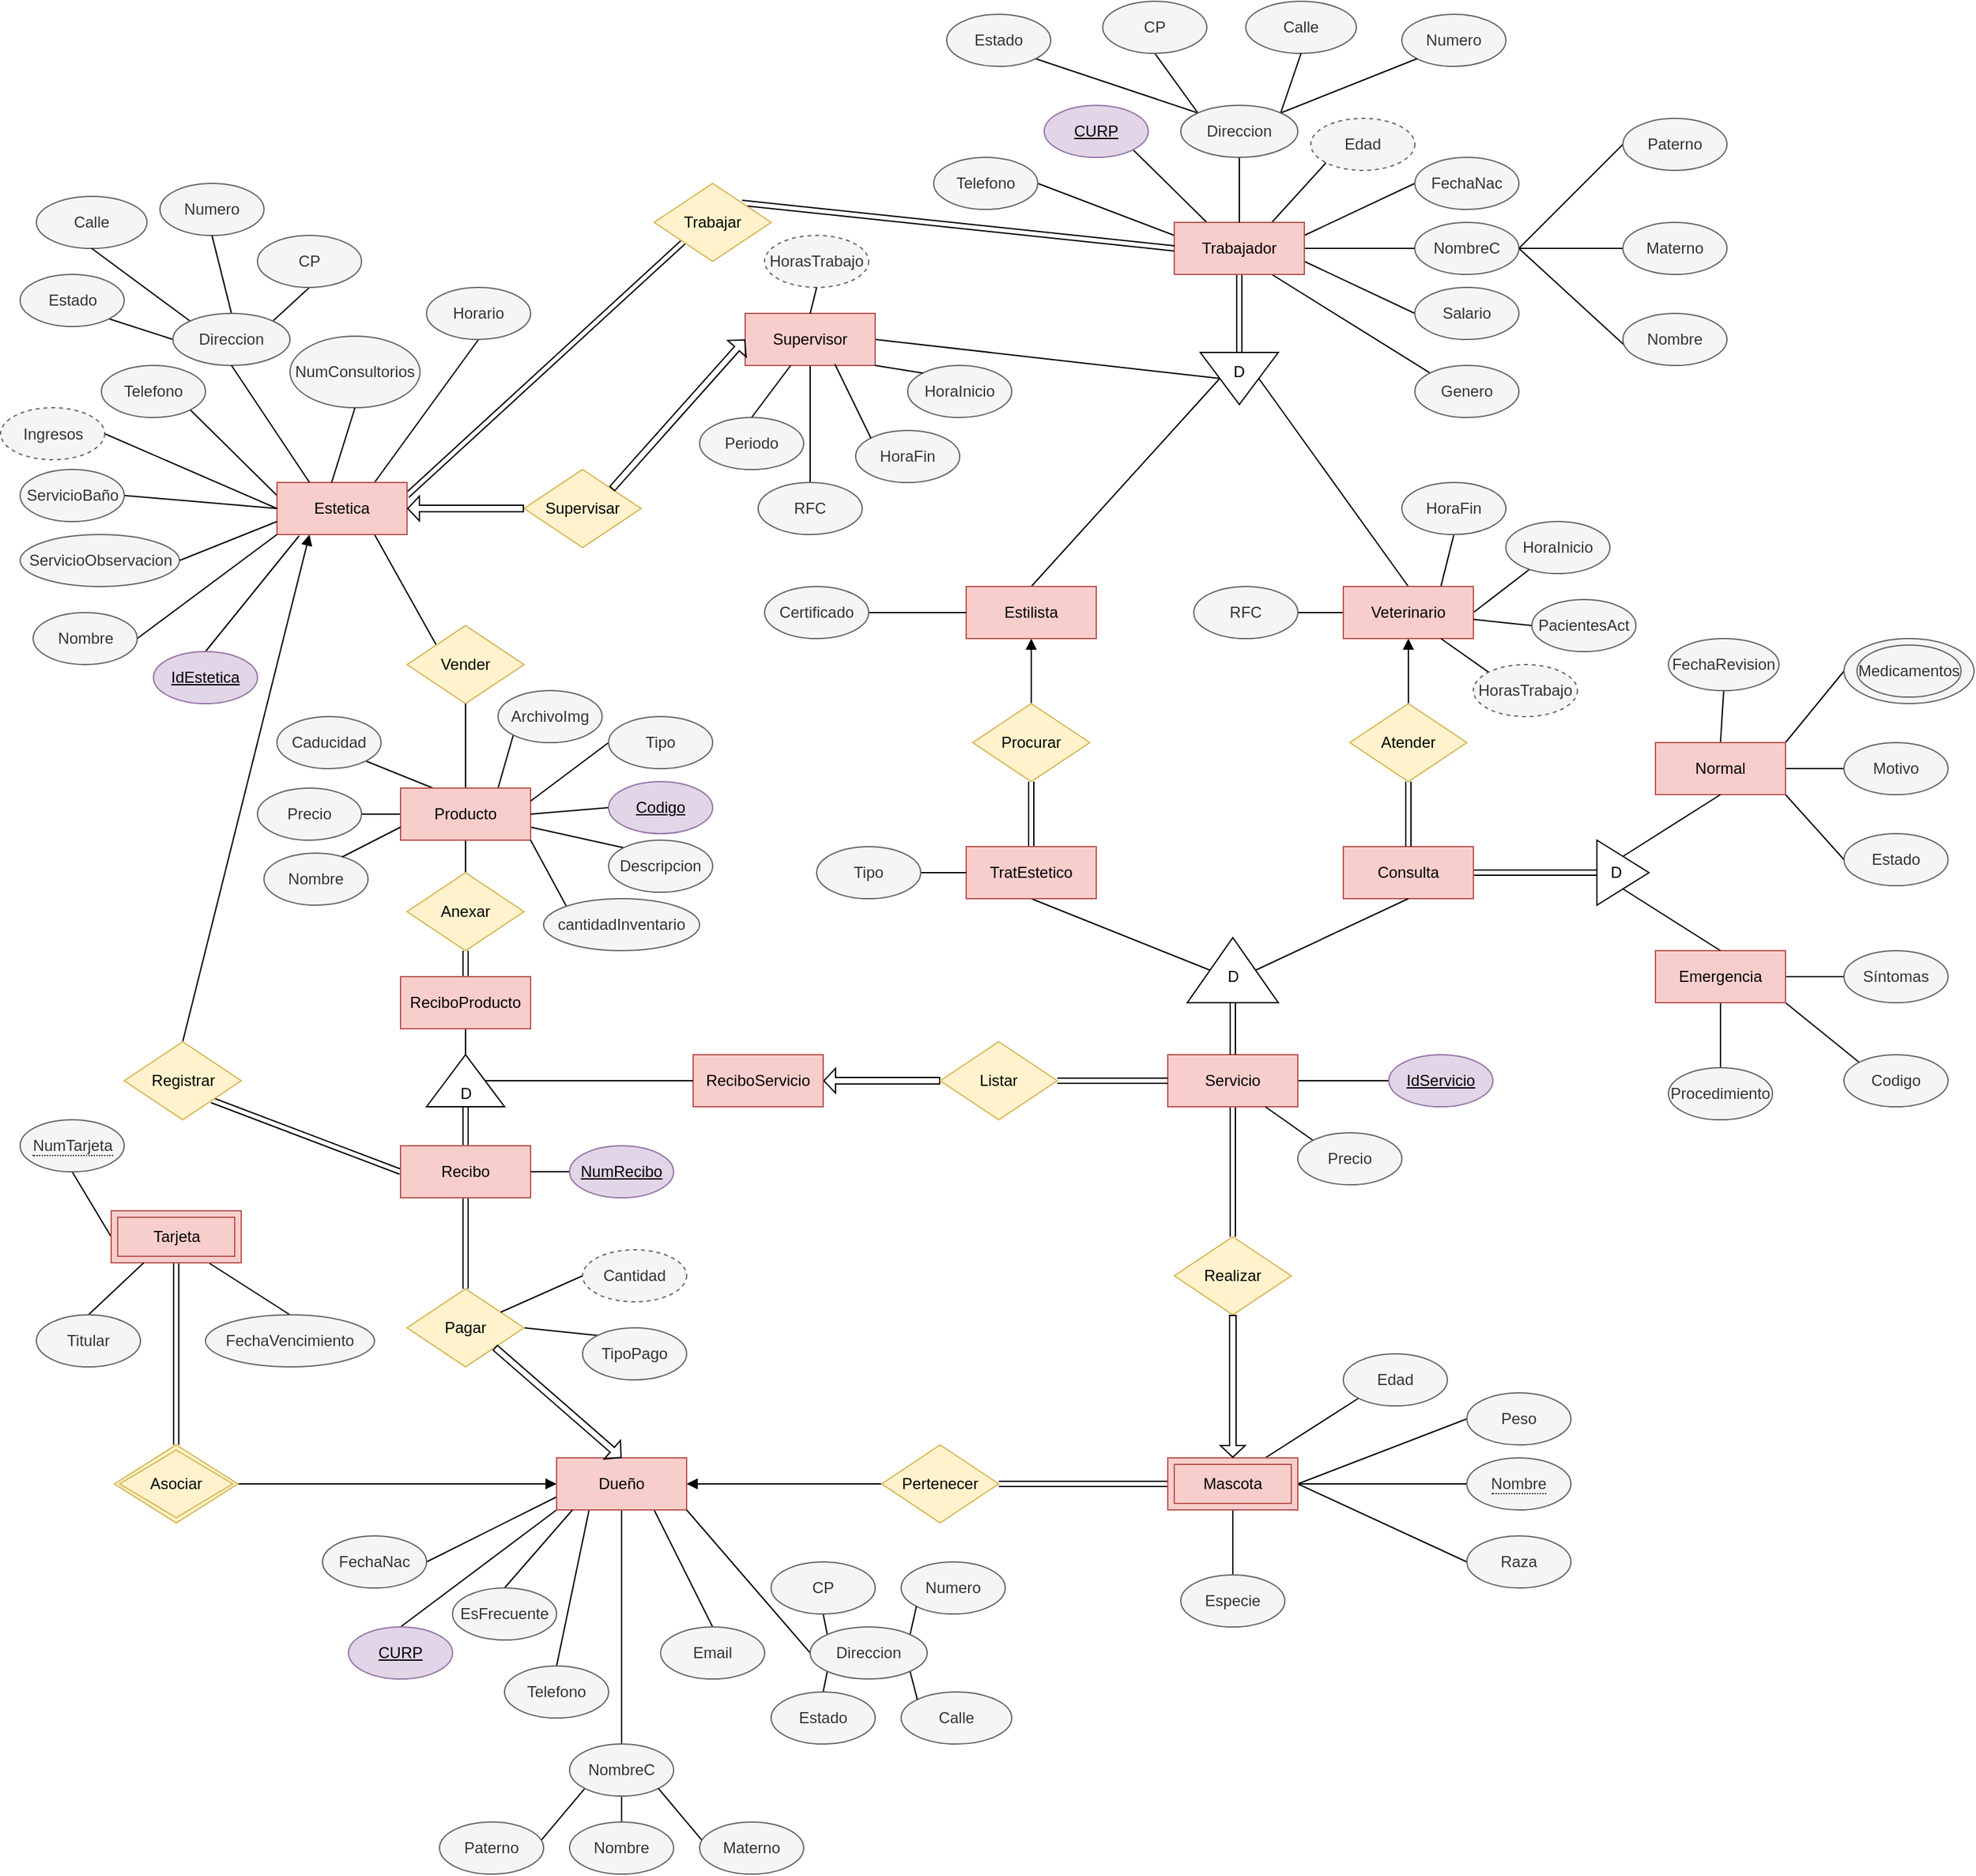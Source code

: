 <?xml version="1.0" encoding="UTF-8"?>
<mxfile version="17.4.0" type="google"><diagram id="R2lEEEUBdFMjLlhIrx00" name="Page-1"><mxGraphModel dx="694" dy="1785" grid="1" gridSize="10" guides="1" tooltips="1" connect="1" arrows="1" fold="1" page="1" pageScale="1" pageWidth="850" pageHeight="1100" math="0" shadow="0" extFonts="Permanent Marker^https://fonts.googleapis.com/css?family=Permanent+Marker"><root><mxCell id="0"/><mxCell id="1" parent="0"/><mxCell id="fd99eSNDFFKOLH3XmoDb-18" style="edgeStyle=none;rounded=0;orthogonalLoop=1;jettySize=auto;html=1;exitX=0;exitY=0.25;exitDx=0;exitDy=0;entryX=1;entryY=1;entryDx=0;entryDy=0;endArrow=none;endFill=0;" parent="1" source="fd99eSNDFFKOLH3XmoDb-1" target="fd99eSNDFFKOLH3XmoDb-2" edge="1"><mxGeometry relative="1" as="geometry"/></mxCell><mxCell id="fd99eSNDFFKOLH3XmoDb-20" style="edgeStyle=none;rounded=0;orthogonalLoop=1;jettySize=auto;html=1;exitX=0.75;exitY=0;exitDx=0;exitDy=0;entryX=0.5;entryY=1;entryDx=0;entryDy=0;endArrow=none;endFill=0;" parent="1" source="fd99eSNDFFKOLH3XmoDb-1" target="fd99eSNDFFKOLH3XmoDb-11" edge="1"><mxGeometry relative="1" as="geometry"/></mxCell><mxCell id="fd99eSNDFFKOLH3XmoDb-157" style="edgeStyle=none;rounded=0;orthogonalLoop=1;jettySize=auto;html=1;exitX=0.75;exitY=1;exitDx=0;exitDy=0;entryX=0;entryY=0;entryDx=0;entryDy=0;endArrow=none;endFill=0;" parent="1" source="fd99eSNDFFKOLH3XmoDb-1" target="fd99eSNDFFKOLH3XmoDb-3" edge="1"><mxGeometry relative="1" as="geometry"/></mxCell><mxCell id="fd99eSNDFFKOLH3XmoDb-204" style="edgeStyle=none;rounded=0;orthogonalLoop=1;jettySize=auto;html=1;exitX=1;exitY=0.25;exitDx=0;exitDy=0;entryX=0;entryY=1;entryDx=0;entryDy=0;endArrow=none;endFill=0;shape=link;" parent="1" source="fd99eSNDFFKOLH3XmoDb-1" target="fd99eSNDFFKOLH3XmoDb-203" edge="1"><mxGeometry relative="1" as="geometry"/></mxCell><mxCell id="fd99eSNDFFKOLH3XmoDb-325" style="edgeStyle=none;rounded=0;orthogonalLoop=1;jettySize=auto;html=1;exitX=0.25;exitY=1;exitDx=0;exitDy=0;entryX=0.5;entryY=0;entryDx=0;entryDy=0;startArrow=block;startFill=1;endArrow=none;endFill=0;" parent="1" source="fd99eSNDFFKOLH3XmoDb-1" target="fd99eSNDFFKOLH3XmoDb-324" edge="1"><mxGeometry relative="1" as="geometry"/></mxCell><mxCell id="fd99eSNDFFKOLH3XmoDb-1" value="Estetica" style="whiteSpace=wrap;html=1;align=center;fillColor=#f8cecc;strokeColor=#b85450;" parent="1" vertex="1"><mxGeometry x="215" y="200" width="100" height="40" as="geometry"/></mxCell><mxCell id="fd99eSNDFFKOLH3XmoDb-2" value="Telefono" style="ellipse;whiteSpace=wrap;html=1;align=center;fillColor=#f5f5f5;strokeColor=#666666;fontColor=#333333;" parent="1" vertex="1"><mxGeometry x="80" y="110" width="80" height="40" as="geometry"/></mxCell><mxCell id="fd99eSNDFFKOLH3XmoDb-3" value="Vender" style="shape=rhombus;perimeter=rhombusPerimeter;whiteSpace=wrap;html=1;align=center;fillColor=#fff2cc;strokeColor=#d6b656;" parent="1" vertex="1"><mxGeometry x="315" y="310" width="90" height="60" as="geometry"/></mxCell><mxCell id="fd99eSNDFFKOLH3XmoDb-19" style="edgeStyle=none;rounded=0;orthogonalLoop=1;jettySize=auto;html=1;exitX=0.5;exitY=0;exitDx=0;exitDy=0;entryX=0.17;entryY=1.025;entryDx=0;entryDy=0;endArrow=none;endFill=0;entryPerimeter=0;" parent="1" source="fd99eSNDFFKOLH3XmoDb-4" target="fd99eSNDFFKOLH3XmoDb-1" edge="1"><mxGeometry relative="1" as="geometry"/></mxCell><mxCell id="fd99eSNDFFKOLH3XmoDb-4" value="IdEstetica" style="ellipse;whiteSpace=wrap;html=1;align=center;fontStyle=4;fillColor=#e1d5e7;strokeColor=#9673a6;" parent="1" vertex="1"><mxGeometry x="120" y="330" width="80" height="40" as="geometry"/></mxCell><mxCell id="fd99eSNDFFKOLH3XmoDb-14" style="edgeStyle=none;rounded=0;orthogonalLoop=1;jettySize=auto;html=1;exitX=0.5;exitY=1;exitDx=0;exitDy=0;entryX=1;entryY=0;entryDx=0;entryDy=0;endArrow=none;endFill=0;" parent="1" source="fd99eSNDFFKOLH3XmoDb-5" target="fd99eSNDFFKOLH3XmoDb-9" edge="1"><mxGeometry relative="1" as="geometry"/></mxCell><mxCell id="fd99eSNDFFKOLH3XmoDb-5" value="CP" style="ellipse;whiteSpace=wrap;html=1;align=center;fillColor=#f5f5f5;strokeColor=#666666;fontColor=#333333;" parent="1" vertex="1"><mxGeometry x="200" y="10" width="80" height="40" as="geometry"/></mxCell><mxCell id="fd99eSNDFFKOLH3XmoDb-6" value="Numero" style="ellipse;whiteSpace=wrap;html=1;align=center;fillColor=#f5f5f5;strokeColor=#666666;fontColor=#333333;" parent="1" vertex="1"><mxGeometry x="125" y="-30" width="80" height="40" as="geometry"/></mxCell><mxCell id="fd99eSNDFFKOLH3XmoDb-7" value="Calle" style="ellipse;whiteSpace=wrap;html=1;align=center;fillColor=#f5f5f5;strokeColor=#666666;fontColor=#333333;" parent="1" vertex="1"><mxGeometry x="30" y="-20" width="85" height="40" as="geometry"/></mxCell><mxCell id="fd99eSNDFFKOLH3XmoDb-13" style="rounded=0;orthogonalLoop=1;jettySize=auto;html=1;exitX=1;exitY=1;exitDx=0;exitDy=0;entryX=0;entryY=0.5;entryDx=0;entryDy=0;endArrow=none;endFill=0;" parent="1" source="fd99eSNDFFKOLH3XmoDb-8" target="fd99eSNDFFKOLH3XmoDb-9" edge="1"><mxGeometry relative="1" as="geometry"/></mxCell><mxCell id="fd99eSNDFFKOLH3XmoDb-8" value="Estado" style="ellipse;whiteSpace=wrap;html=1;align=center;fillColor=#f5f5f5;strokeColor=#666666;fontColor=#333333;" parent="1" vertex="1"><mxGeometry x="17.5" y="40" width="80" height="40" as="geometry"/></mxCell><mxCell id="fd99eSNDFFKOLH3XmoDb-16" style="edgeStyle=none;rounded=0;orthogonalLoop=1;jettySize=auto;html=1;exitX=0;exitY=0;exitDx=0;exitDy=0;entryX=0.5;entryY=1;entryDx=0;entryDy=0;endArrow=none;endFill=0;" parent="1" source="fd99eSNDFFKOLH3XmoDb-9" target="fd99eSNDFFKOLH3XmoDb-7" edge="1"><mxGeometry relative="1" as="geometry"/></mxCell><mxCell id="fd99eSNDFFKOLH3XmoDb-17" style="edgeStyle=none;rounded=0;orthogonalLoop=1;jettySize=auto;html=1;exitX=0.5;exitY=0;exitDx=0;exitDy=0;entryX=0.5;entryY=1;entryDx=0;entryDy=0;endArrow=none;endFill=0;" parent="1" source="fd99eSNDFFKOLH3XmoDb-9" target="fd99eSNDFFKOLH3XmoDb-6" edge="1"><mxGeometry relative="1" as="geometry"/></mxCell><mxCell id="fd99eSNDFFKOLH3XmoDb-9" value="Direccion" style="ellipse;whiteSpace=wrap;html=1;align=center;fillColor=#f5f5f5;strokeColor=#666666;fontColor=#333333;" parent="1" vertex="1"><mxGeometry x="135" y="70" width="90" height="40" as="geometry"/></mxCell><mxCell id="fd99eSNDFFKOLH3XmoDb-11" value="Horario" style="ellipse;whiteSpace=wrap;html=1;align=center;fillColor=#f5f5f5;strokeColor=#666666;fontColor=#333333;" parent="1" vertex="1"><mxGeometry x="330" y="50" width="80" height="40" as="geometry"/></mxCell><mxCell id="fd99eSNDFFKOLH3XmoDb-23" style="edgeStyle=none;rounded=0;orthogonalLoop=1;jettySize=auto;html=1;exitX=0;exitY=0.25;exitDx=0;exitDy=0;entryX=1;entryY=0.5;entryDx=0;entryDy=0;endArrow=none;endFill=0;" parent="1" source="fd99eSNDFFKOLH3XmoDb-25" target="fd99eSNDFFKOLH3XmoDb-26" edge="1"><mxGeometry relative="1" as="geometry"/></mxCell><mxCell id="fd99eSNDFFKOLH3XmoDb-24" style="edgeStyle=none;rounded=0;orthogonalLoop=1;jettySize=auto;html=1;exitX=1;exitY=0.25;exitDx=0;exitDy=0;entryX=0;entryY=0.5;entryDx=0;entryDy=0;endArrow=none;endFill=0;" parent="1" source="fd99eSNDFFKOLH3XmoDb-25" target="fd99eSNDFFKOLH3XmoDb-31" edge="1"><mxGeometry relative="1" as="geometry"/></mxCell><mxCell id="fd99eSNDFFKOLH3XmoDb-63" style="edgeStyle=none;rounded=0;orthogonalLoop=1;jettySize=auto;html=1;exitX=1;exitY=0.5;exitDx=0;exitDy=0;entryX=0;entryY=0.5;entryDx=0;entryDy=0;endArrow=none;endFill=0;" parent="1" source="fd99eSNDFFKOLH3XmoDb-25" target="fd99eSNDFFKOLH3XmoDb-30" edge="1"><mxGeometry relative="1" as="geometry"/></mxCell><mxCell id="fd99eSNDFFKOLH3XmoDb-64" style="edgeStyle=none;rounded=0;orthogonalLoop=1;jettySize=auto;html=1;entryX=1;entryY=1;entryDx=0;entryDy=0;endArrow=none;endFill=0;exitX=0.25;exitY=0;exitDx=0;exitDy=0;" parent="1" source="fd99eSNDFFKOLH3XmoDb-25" target="fd99eSNDFFKOLH3XmoDb-194" edge="1"><mxGeometry relative="1" as="geometry"><mxPoint x="940" y="10" as="sourcePoint"/><mxPoint x="878.284" y="-45.858" as="targetPoint"/></mxGeometry></mxCell><mxCell id="fd99eSNDFFKOLH3XmoDb-65" style="edgeStyle=none;rounded=0;orthogonalLoop=1;jettySize=auto;html=1;entryX=0;entryY=1;entryDx=0;entryDy=0;endArrow=none;endFill=0;exitX=0.75;exitY=0;exitDx=0;exitDy=0;" parent="1" source="fd99eSNDFFKOLH3XmoDb-25" target="fd99eSNDFFKOLH3XmoDb-58" edge="1"><mxGeometry relative="1" as="geometry"><mxPoint x="970" y="-10" as="sourcePoint"/></mxGeometry></mxCell><mxCell id="fd99eSNDFFKOLH3XmoDb-66" style="edgeStyle=none;rounded=0;orthogonalLoop=1;jettySize=auto;html=1;exitX=1;exitY=0.75;exitDx=0;exitDy=0;entryX=0;entryY=0.5;entryDx=0;entryDy=0;endArrow=none;endFill=0;" parent="1" source="fd99eSNDFFKOLH3XmoDb-25" target="fd99eSNDFFKOLH3XmoDb-62" edge="1"><mxGeometry relative="1" as="geometry"/></mxCell><mxCell id="fd99eSNDFFKOLH3XmoDb-67" style="edgeStyle=none;rounded=0;orthogonalLoop=1;jettySize=auto;html=1;exitX=0.75;exitY=1;exitDx=0;exitDy=0;entryX=0;entryY=0;entryDx=0;entryDy=0;endArrow=none;endFill=0;" parent="1" source="fd99eSNDFFKOLH3XmoDb-25" target="fd99eSNDFFKOLH3XmoDb-60" edge="1"><mxGeometry relative="1" as="geometry"/></mxCell><mxCell id="fd99eSNDFFKOLH3XmoDb-72" style="edgeStyle=none;rounded=0;orthogonalLoop=1;jettySize=auto;html=1;exitX=0.5;exitY=1;exitDx=0;exitDy=0;entryX=0;entryY=0.5;entryDx=0;entryDy=0;endArrow=none;endFill=0;shape=link;" parent="1" source="fd99eSNDFFKOLH3XmoDb-25" target="fd99eSNDFFKOLH3XmoDb-71" edge="1"><mxGeometry relative="1" as="geometry"/></mxCell><mxCell id="fd99eSNDFFKOLH3XmoDb-25" value="Trabajador" style="whiteSpace=wrap;html=1;align=center;fillColor=#f8cecc;strokeColor=#b85450;" parent="1" vertex="1"><mxGeometry x="905" width="100" height="40" as="geometry"/></mxCell><mxCell id="fd99eSNDFFKOLH3XmoDb-26" value="Telefono" style="ellipse;whiteSpace=wrap;html=1;align=center;fillColor=#f5f5f5;strokeColor=#666666;fontColor=#333333;" parent="1" vertex="1"><mxGeometry x="720" y="-50" width="80" height="40" as="geometry"/></mxCell><mxCell id="fd99eSNDFFKOLH3XmoDb-27" style="edgeStyle=none;rounded=0;orthogonalLoop=1;jettySize=auto;html=1;exitX=1;exitY=0.5;exitDx=0;exitDy=0;endArrow=none;endFill=0;entryX=0;entryY=0.5;entryDx=0;entryDy=0;" parent="1" source="fd99eSNDFFKOLH3XmoDb-197" target="fd99eSNDFFKOLH3XmoDb-68" edge="1"><mxGeometry relative="1" as="geometry"><mxPoint x="1030" y="360" as="sourcePoint"/><mxPoint x="890" y="330" as="targetPoint"/></mxGeometry></mxCell><mxCell id="fd99eSNDFFKOLH3XmoDb-36" style="edgeStyle=none;rounded=0;orthogonalLoop=1;jettySize=auto;html=1;exitX=1;exitY=0.5;exitDx=0;exitDy=0;entryX=0;entryY=0.5;entryDx=0;entryDy=0;endArrow=none;endFill=0;" parent="1" source="fd99eSNDFFKOLH3XmoDb-30" target="fd99eSNDFFKOLH3XmoDb-32" edge="1"><mxGeometry relative="1" as="geometry"/></mxCell><mxCell id="fd99eSNDFFKOLH3XmoDb-37" style="edgeStyle=none;rounded=0;orthogonalLoop=1;jettySize=auto;html=1;exitX=1;exitY=0.5;exitDx=0;exitDy=0;entryX=0;entryY=1;entryDx=0;entryDy=0;endArrow=none;endFill=0;" parent="1" source="fd99eSNDFFKOLH3XmoDb-30" target="fd99eSNDFFKOLH3XmoDb-34" edge="1"><mxGeometry relative="1" as="geometry"/></mxCell><mxCell id="fd99eSNDFFKOLH3XmoDb-30" value="NombreC" style="ellipse;whiteSpace=wrap;html=1;align=center;fillColor=#f5f5f5;strokeColor=#666666;fontColor=#333333;" parent="1" vertex="1"><mxGeometry x="1090" width="80" height="40" as="geometry"/></mxCell><mxCell id="fd99eSNDFFKOLH3XmoDb-31" value="FechaNac" style="ellipse;whiteSpace=wrap;html=1;align=center;fillColor=#f5f5f5;strokeColor=#666666;fontColor=#333333;" parent="1" vertex="1"><mxGeometry x="1090" y="-50" width="80" height="40" as="geometry"/></mxCell><mxCell id="fd99eSNDFFKOLH3XmoDb-32" value="Paterno" style="ellipse;whiteSpace=wrap;html=1;align=center;fillColor=#f5f5f5;strokeColor=#666666;fontColor=#333333;" parent="1" vertex="1"><mxGeometry x="1250" y="-80" width="80" height="40" as="geometry"/></mxCell><mxCell id="fd99eSNDFFKOLH3XmoDb-47" style="edgeStyle=none;rounded=0;orthogonalLoop=1;jettySize=auto;html=1;exitX=0;exitY=0.5;exitDx=0;exitDy=0;endArrow=none;endFill=0;entryX=1;entryY=0.5;entryDx=0;entryDy=0;" parent="1" source="fd99eSNDFFKOLH3XmoDb-33" target="fd99eSNDFFKOLH3XmoDb-30" edge="1"><mxGeometry relative="1" as="geometry"><mxPoint x="1200" y="-20" as="targetPoint"/></mxGeometry></mxCell><mxCell id="fd99eSNDFFKOLH3XmoDb-33" value="Materno" style="ellipse;whiteSpace=wrap;html=1;align=center;fillColor=#f5f5f5;strokeColor=#666666;fontColor=#333333;" parent="1" vertex="1"><mxGeometry x="1250" width="80" height="40" as="geometry"/></mxCell><mxCell id="fd99eSNDFFKOLH3XmoDb-34" value="Nombre" style="ellipse;whiteSpace=wrap;html=1;align=center;fillColor=#f5f5f5;strokeColor=#666666;fontColor=#333333;" parent="1" vertex="1"><mxGeometry x="1250" y="70" width="80" height="40" as="geometry"/></mxCell><mxCell id="fd99eSNDFFKOLH3XmoDb-48" style="edgeStyle=none;rounded=0;orthogonalLoop=1;jettySize=auto;html=1;exitX=0.5;exitY=1;exitDx=0;exitDy=0;entryX=0;entryY=0;entryDx=0;entryDy=0;endArrow=none;endFill=0;" parent="1" source="fd99eSNDFFKOLH3XmoDb-49" target="fd99eSNDFFKOLH3XmoDb-56" edge="1"><mxGeometry relative="1" as="geometry"/></mxCell><mxCell id="fd99eSNDFFKOLH3XmoDb-49" value="CP" style="ellipse;whiteSpace=wrap;html=1;align=center;fillColor=#f5f5f5;strokeColor=#666666;fontColor=#333333;" parent="1" vertex="1"><mxGeometry x="850" y="-170" width="80" height="40" as="geometry"/></mxCell><mxCell id="fd99eSNDFFKOLH3XmoDb-50" value="Numero" style="ellipse;whiteSpace=wrap;html=1;align=center;fillColor=#f5f5f5;strokeColor=#666666;fontColor=#333333;" parent="1" vertex="1"><mxGeometry x="1080" y="-160" width="80" height="40" as="geometry"/></mxCell><mxCell id="fd99eSNDFFKOLH3XmoDb-51" value="Calle" style="ellipse;whiteSpace=wrap;html=1;align=center;fillColor=#f5f5f5;strokeColor=#666666;fontColor=#333333;" parent="1" vertex="1"><mxGeometry x="960" y="-170" width="85" height="40" as="geometry"/></mxCell><mxCell id="fd99eSNDFFKOLH3XmoDb-52" style="rounded=0;orthogonalLoop=1;jettySize=auto;html=1;exitX=1;exitY=1;exitDx=0;exitDy=0;entryX=0;entryY=0;entryDx=0;entryDy=0;endArrow=none;endFill=0;" parent="1" source="fd99eSNDFFKOLH3XmoDb-53" target="fd99eSNDFFKOLH3XmoDb-56" edge="1"><mxGeometry relative="1" as="geometry"/></mxCell><mxCell id="fd99eSNDFFKOLH3XmoDb-53" value="Estado" style="ellipse;whiteSpace=wrap;html=1;align=center;fillColor=#f5f5f5;strokeColor=#666666;fontColor=#333333;" parent="1" vertex="1"><mxGeometry x="730" y="-160" width="80" height="40" as="geometry"/></mxCell><mxCell id="fd99eSNDFFKOLH3XmoDb-54" style="edgeStyle=none;rounded=0;orthogonalLoop=1;jettySize=auto;html=1;exitX=1;exitY=0;exitDx=0;exitDy=0;entryX=0.5;entryY=1;entryDx=0;entryDy=0;endArrow=none;endFill=0;" parent="1" source="fd99eSNDFFKOLH3XmoDb-56" target="fd99eSNDFFKOLH3XmoDb-51" edge="1"><mxGeometry relative="1" as="geometry"/></mxCell><mxCell id="fd99eSNDFFKOLH3XmoDb-55" style="edgeStyle=none;rounded=0;orthogonalLoop=1;jettySize=auto;html=1;exitX=1;exitY=0;exitDx=0;exitDy=0;entryX=0;entryY=1;entryDx=0;entryDy=0;endArrow=none;endFill=0;" parent="1" source="fd99eSNDFFKOLH3XmoDb-56" target="fd99eSNDFFKOLH3XmoDb-50" edge="1"><mxGeometry relative="1" as="geometry"/></mxCell><mxCell id="fd99eSNDFFKOLH3XmoDb-57" style="edgeStyle=none;rounded=0;orthogonalLoop=1;jettySize=auto;html=1;exitX=0.5;exitY=1;exitDx=0;exitDy=0;entryX=0.5;entryY=0;entryDx=0;entryDy=0;endArrow=none;endFill=0;" parent="1" source="fd99eSNDFFKOLH3XmoDb-56" target="fd99eSNDFFKOLH3XmoDb-25" edge="1"><mxGeometry relative="1" as="geometry"/></mxCell><mxCell id="fd99eSNDFFKOLH3XmoDb-56" value="Direccion" style="ellipse;whiteSpace=wrap;html=1;align=center;fillColor=#f5f5f5;strokeColor=#666666;fontColor=#333333;" parent="1" vertex="1"><mxGeometry x="910" y="-90" width="90" height="40" as="geometry"/></mxCell><mxCell id="fd99eSNDFFKOLH3XmoDb-58" value="Edad" style="ellipse;whiteSpace=wrap;html=1;align=center;dashed=1;fillColor=#f5f5f5;fontColor=#333333;strokeColor=#666666;" parent="1" vertex="1"><mxGeometry x="1010" y="-80" width="80" height="40" as="geometry"/></mxCell><mxCell id="fd99eSNDFFKOLH3XmoDb-60" value="Genero" style="ellipse;whiteSpace=wrap;html=1;align=center;fillColor=#f5f5f5;strokeColor=#666666;fontColor=#333333;" parent="1" vertex="1"><mxGeometry x="1090" y="110" width="80" height="40" as="geometry"/></mxCell><mxCell id="fd99eSNDFFKOLH3XmoDb-62" value="Salario" style="ellipse;whiteSpace=wrap;html=1;align=center;fillColor=#f5f5f5;strokeColor=#666666;fontColor=#333333;" parent="1" vertex="1"><mxGeometry x="1090" y="50" width="80" height="40" as="geometry"/></mxCell><mxCell id="fd99eSNDFFKOLH3XmoDb-74" style="edgeStyle=none;rounded=0;orthogonalLoop=1;jettySize=auto;html=1;exitX=0.5;exitY=0;exitDx=0;exitDy=0;endArrow=none;endFill=0;entryX=0.5;entryY=0;entryDx=0;entryDy=0;" parent="1" source="fd99eSNDFFKOLH3XmoDb-68" target="fd99eSNDFFKOLH3XmoDb-71" edge="1"><mxGeometry relative="1" as="geometry"><mxPoint x="1030" y="150" as="targetPoint"/></mxGeometry></mxCell><mxCell id="fd99eSNDFFKOLH3XmoDb-192" style="edgeStyle=none;rounded=0;orthogonalLoop=1;jettySize=auto;html=1;exitX=1;exitY=0.5;exitDx=0;exitDy=0;endArrow=none;endFill=0;" parent="1" source="fd99eSNDFFKOLH3XmoDb-68" target="fd99eSNDFFKOLH3XmoDb-182" edge="1"><mxGeometry relative="1" as="geometry"/></mxCell><mxCell id="fd99eSNDFFKOLH3XmoDb-193" style="edgeStyle=none;rounded=0;orthogonalLoop=1;jettySize=auto;html=1;exitX=0.75;exitY=0;exitDx=0;exitDy=0;entryX=0.5;entryY=1;entryDx=0;entryDy=0;endArrow=none;endFill=0;" parent="1" source="fd99eSNDFFKOLH3XmoDb-68" target="fd99eSNDFFKOLH3XmoDb-183" edge="1"><mxGeometry relative="1" as="geometry"/></mxCell><mxCell id="fd99eSNDFFKOLH3XmoDb-257" style="edgeStyle=none;rounded=0;orthogonalLoop=1;jettySize=auto;html=1;exitX=0.5;exitY=1;exitDx=0;exitDy=0;entryX=0.5;entryY=0;entryDx=0;entryDy=0;startArrow=block;startFill=1;endArrow=none;endFill=0;" parent="1" source="fd99eSNDFFKOLH3XmoDb-68" target="fd99eSNDFFKOLH3XmoDb-256" edge="1"><mxGeometry relative="1" as="geometry"/></mxCell><mxCell id="fd99eSNDFFKOLH3XmoDb-68" value="Veterinario" style="whiteSpace=wrap;html=1;align=center;fillColor=#f8cecc;strokeColor=#b85450;" parent="1" vertex="1"><mxGeometry x="1035" y="280" width="100" height="40" as="geometry"/></mxCell><mxCell id="fd99eSNDFFKOLH3XmoDb-75" style="edgeStyle=none;rounded=0;orthogonalLoop=1;jettySize=auto;html=1;exitX=0.5;exitY=0;exitDx=0;exitDy=0;endArrow=none;endFill=0;entryX=0.5;entryY=1;entryDx=0;entryDy=0;" parent="1" source="fd99eSNDFFKOLH3XmoDb-69" target="fd99eSNDFFKOLH3XmoDb-71" edge="1"><mxGeometry relative="1" as="geometry"><mxPoint x="970" y="230" as="targetPoint"/></mxGeometry></mxCell><mxCell id="fd99eSNDFFKOLH3XmoDb-250" style="edgeStyle=none;rounded=0;orthogonalLoop=1;jettySize=auto;html=1;exitX=0.5;exitY=1;exitDx=0;exitDy=0;entryX=0.5;entryY=0;entryDx=0;entryDy=0;endArrow=none;endFill=0;startArrow=block;startFill=1;" parent="1" source="fd99eSNDFFKOLH3XmoDb-69" target="fd99eSNDFFKOLH3XmoDb-249" edge="1"><mxGeometry relative="1" as="geometry"/></mxCell><mxCell id="fd99eSNDFFKOLH3XmoDb-69" value="Estilista" style="whiteSpace=wrap;html=1;align=center;fillColor=#f8cecc;strokeColor=#b85450;" parent="1" vertex="1"><mxGeometry x="745" y="280" width="100" height="40" as="geometry"/></mxCell><mxCell id="fd99eSNDFFKOLH3XmoDb-70" style="edgeStyle=none;rounded=0;orthogonalLoop=1;jettySize=auto;html=1;exitX=0.25;exitY=0;exitDx=0;exitDy=0;endArrow=none;endFill=0;" parent="1" source="fd99eSNDFFKOLH3XmoDb-69" target="fd99eSNDFFKOLH3XmoDb-69" edge="1"><mxGeometry relative="1" as="geometry"/></mxCell><mxCell id="fd99eSNDFFKOLH3XmoDb-71" value="" style="triangle;whiteSpace=wrap;html=1;rotation=90;" parent="1" vertex="1"><mxGeometry x="935" y="90" width="40" height="60" as="geometry"/></mxCell><mxCell id="fd99eSNDFFKOLH3XmoDb-73" value="D" style="text;html=1;strokeColor=none;fillColor=none;align=center;verticalAlign=middle;whiteSpace=wrap;rounded=0;" parent="1" vertex="1"><mxGeometry x="925" y="100" width="60" height="30" as="geometry"/></mxCell><mxCell id="fd99eSNDFFKOLH3XmoDb-76" style="edgeStyle=none;rounded=0;orthogonalLoop=1;jettySize=auto;html=1;exitX=1;exitY=0.5;exitDx=0;exitDy=0;endArrow=none;endFill=0;entryX=0;entryY=0.5;entryDx=0;entryDy=0;" parent="1" source="fd99eSNDFFKOLH3XmoDb-196" target="fd99eSNDFFKOLH3XmoDb-69" edge="1"><mxGeometry relative="1" as="geometry"><mxPoint x="1260" y="320" as="targetPoint"/><mxPoint x="1150" y="220" as="sourcePoint"/></mxGeometry></mxCell><mxCell id="fd99eSNDFFKOLH3XmoDb-78" style="edgeStyle=none;rounded=0;orthogonalLoop=1;jettySize=auto;html=1;entryX=0;entryY=0.5;entryDx=0;entryDy=0;endArrow=none;endFill=0;" parent="1" source="fd99eSNDFFKOLH3XmoDb-68" target="fd99eSNDFFKOLH3XmoDb-79" edge="1"><mxGeometry relative="1" as="geometry"><mxPoint x="1120" y="410" as="sourcePoint"/></mxGeometry></mxCell><mxCell id="fd99eSNDFFKOLH3XmoDb-79" value="PacientesAct" style="ellipse;whiteSpace=wrap;html=1;align=center;fillColor=#f5f5f5;fontColor=#333333;strokeColor=#666666;" parent="1" vertex="1"><mxGeometry x="1180" y="290" width="80" height="40" as="geometry"/></mxCell><mxCell id="fd99eSNDFFKOLH3XmoDb-80" style="edgeStyle=none;rounded=0;orthogonalLoop=1;jettySize=auto;html=1;exitX=0.25;exitY=1;exitDx=0;exitDy=0;entryX=0.5;entryY=0;entryDx=0;entryDy=0;endArrow=none;endFill=0;" parent="1" source="fd99eSNDFFKOLH3XmoDb-88" target="fd99eSNDFFKOLH3XmoDb-89" edge="1"><mxGeometry relative="1" as="geometry"/></mxCell><mxCell id="fd99eSNDFFKOLH3XmoDb-81" style="edgeStyle=none;rounded=0;orthogonalLoop=1;jettySize=auto;html=1;exitX=0;exitY=0.75;exitDx=0;exitDy=0;entryX=1;entryY=0.5;entryDx=0;entryDy=0;endArrow=none;endFill=0;" parent="1" source="fd99eSNDFFKOLH3XmoDb-88" target="fd99eSNDFFKOLH3XmoDb-93" edge="1"><mxGeometry relative="1" as="geometry"/></mxCell><mxCell id="fd99eSNDFFKOLH3XmoDb-82" style="edgeStyle=none;rounded=0;orthogonalLoop=1;jettySize=auto;html=1;exitX=0.5;exitY=1;exitDx=0;exitDy=0;endArrow=none;endFill=0;" parent="1" source="fd99eSNDFFKOLH3XmoDb-88" target="fd99eSNDFFKOLH3XmoDb-92" edge="1"><mxGeometry relative="1" as="geometry"/></mxCell><mxCell id="fd99eSNDFFKOLH3XmoDb-83" style="edgeStyle=none;rounded=0;orthogonalLoop=1;jettySize=auto;html=1;entryX=0.5;entryY=0;entryDx=0;entryDy=0;endArrow=none;endFill=0;exitX=0;exitY=1;exitDx=0;exitDy=0;" parent="1" source="fd99eSNDFFKOLH3XmoDb-88" target="fd99eSNDFFKOLH3XmoDb-209" edge="1"><mxGeometry relative="1" as="geometry"><mxPoint x="465" y="960" as="sourcePoint"/><mxPoint x="631.716" y="1015.858" as="targetPoint"/></mxGeometry></mxCell><mxCell id="fd99eSNDFFKOLH3XmoDb-116" style="edgeStyle=none;rounded=0;orthogonalLoop=1;jettySize=auto;html=1;exitX=0.75;exitY=1;exitDx=0;exitDy=0;entryX=0.5;entryY=0;entryDx=0;entryDy=0;endArrow=none;endFill=0;" parent="1" source="fd99eSNDFFKOLH3XmoDb-88" target="fd99eSNDFFKOLH3XmoDb-115" edge="1"><mxGeometry relative="1" as="geometry"/></mxCell><mxCell id="fd99eSNDFFKOLH3XmoDb-287" style="edgeStyle=none;rounded=0;orthogonalLoop=1;jettySize=auto;html=1;exitX=1;exitY=0.5;exitDx=0;exitDy=0;entryX=0;entryY=0.5;entryDx=0;entryDy=0;startArrow=block;startFill=1;endArrow=none;endFill=0;" parent="1" source="fd99eSNDFFKOLH3XmoDb-88" target="fd99eSNDFFKOLH3XmoDb-289" edge="1"><mxGeometry relative="1" as="geometry"><mxPoint x="695" y="970" as="targetPoint"/></mxGeometry></mxCell><mxCell id="fd99eSNDFFKOLH3XmoDb-88" value="Dueño" style="whiteSpace=wrap;html=1;align=center;fillColor=#f8cecc;strokeColor=#b85450;" parent="1" vertex="1"><mxGeometry x="430" y="950" width="100" height="40" as="geometry"/></mxCell><mxCell id="fd99eSNDFFKOLH3XmoDb-89" value="Telefono" style="ellipse;whiteSpace=wrap;html=1;align=center;fillColor=#f5f5f5;strokeColor=#666666;fontColor=#333333;" parent="1" vertex="1"><mxGeometry x="390" y="1110" width="80" height="40" as="geometry"/></mxCell><mxCell id="fd99eSNDFFKOLH3XmoDb-90" style="edgeStyle=none;rounded=0;orthogonalLoop=1;jettySize=auto;html=1;exitX=0;exitY=1;exitDx=0;exitDy=0;entryX=1;entryY=0;entryDx=0;entryDy=0;endArrow=none;endFill=0;" parent="1" source="fd99eSNDFFKOLH3XmoDb-92" edge="1"><mxGeometry relative="1" as="geometry"><mxPoint x="408.284" y="1255.858" as="targetPoint"/></mxGeometry></mxCell><mxCell id="fd99eSNDFFKOLH3XmoDb-91" style="edgeStyle=none;rounded=0;orthogonalLoop=1;jettySize=auto;html=1;exitX=0.5;exitY=1;exitDx=0;exitDy=0;entryX=0.5;entryY=0;entryDx=0;entryDy=0;endArrow=none;endFill=0;" parent="1" source="fd99eSNDFFKOLH3XmoDb-92" edge="1"><mxGeometry relative="1" as="geometry"><mxPoint x="480" y="1250" as="targetPoint"/></mxGeometry></mxCell><mxCell id="fd99eSNDFFKOLH3XmoDb-92" value="NombreC" style="ellipse;whiteSpace=wrap;html=1;align=center;fillColor=#f5f5f5;strokeColor=#666666;fontColor=#333333;" parent="1" vertex="1"><mxGeometry x="440" y="1170" width="80" height="40" as="geometry"/></mxCell><mxCell id="fd99eSNDFFKOLH3XmoDb-93" value="FechaNac" style="ellipse;whiteSpace=wrap;html=1;align=center;fillColor=#f5f5f5;strokeColor=#666666;fontColor=#333333;" parent="1" vertex="1"><mxGeometry x="250" y="1010" width="80" height="40" as="geometry"/></mxCell><mxCell id="fd99eSNDFFKOLH3XmoDb-94" value="Paterno" style="ellipse;whiteSpace=wrap;html=1;align=center;fillColor=#f5f5f5;strokeColor=#666666;fontColor=#333333;" parent="1" vertex="1"><mxGeometry x="340" y="1230" width="80" height="40" as="geometry"/></mxCell><mxCell id="fd99eSNDFFKOLH3XmoDb-95" style="edgeStyle=none;rounded=0;orthogonalLoop=1;jettySize=auto;html=1;endArrow=none;endFill=0;entryX=1;entryY=1;entryDx=0;entryDy=0;exitX=0;exitY=0;exitDx=0;exitDy=0;" parent="1" target="fd99eSNDFFKOLH3XmoDb-92" edge="1"><mxGeometry relative="1" as="geometry"><mxPoint x="725" y="930" as="targetPoint"/><mxPoint x="551.716" y="1255.858" as="sourcePoint"/></mxGeometry></mxCell><mxCell id="fd99eSNDFFKOLH3XmoDb-96" value="Materno" style="ellipse;whiteSpace=wrap;html=1;align=center;fillColor=#f5f5f5;strokeColor=#666666;fontColor=#333333;" parent="1" vertex="1"><mxGeometry x="540" y="1230" width="80" height="40" as="geometry"/></mxCell><mxCell id="fd99eSNDFFKOLH3XmoDb-97" value="Nombre" style="ellipse;whiteSpace=wrap;html=1;align=center;fillColor=#f5f5f5;strokeColor=#666666;fontColor=#333333;" parent="1" vertex="1"><mxGeometry x="440" y="1230" width="80" height="40" as="geometry"/></mxCell><mxCell id="fd99eSNDFFKOLH3XmoDb-98" style="edgeStyle=none;rounded=0;orthogonalLoop=1;jettySize=auto;html=1;exitX=0.5;exitY=1;exitDx=0;exitDy=0;entryX=0;entryY=0;entryDx=0;entryDy=0;endArrow=none;endFill=0;" parent="1" source="fd99eSNDFFKOLH3XmoDb-99" target="fd99eSNDFFKOLH3XmoDb-107" edge="1"><mxGeometry relative="1" as="geometry"/></mxCell><mxCell id="fd99eSNDFFKOLH3XmoDb-99" value="CP" style="ellipse;whiteSpace=wrap;html=1;align=center;fillColor=#f5f5f5;strokeColor=#666666;fontColor=#333333;" parent="1" vertex="1"><mxGeometry x="595" y="1030" width="80" height="40" as="geometry"/></mxCell><mxCell id="fd99eSNDFFKOLH3XmoDb-100" value="Numero" style="ellipse;whiteSpace=wrap;html=1;align=center;fillColor=#f5f5f5;strokeColor=#666666;fontColor=#333333;" parent="1" vertex="1"><mxGeometry x="695" y="1030" width="80" height="40" as="geometry"/></mxCell><mxCell id="fd99eSNDFFKOLH3XmoDb-101" value="Calle" style="ellipse;whiteSpace=wrap;html=1;align=center;fillColor=#f5f5f5;strokeColor=#666666;fontColor=#333333;" parent="1" vertex="1"><mxGeometry x="695" y="1130" width="85" height="40" as="geometry"/></mxCell><mxCell id="fd99eSNDFFKOLH3XmoDb-102" style="rounded=0;orthogonalLoop=1;jettySize=auto;html=1;exitX=0.5;exitY=0;exitDx=0;exitDy=0;entryX=0;entryY=1;entryDx=0;entryDy=0;endArrow=none;endFill=0;" parent="1" source="fd99eSNDFFKOLH3XmoDb-103" target="fd99eSNDFFKOLH3XmoDb-107" edge="1"><mxGeometry relative="1" as="geometry"/></mxCell><mxCell id="fd99eSNDFFKOLH3XmoDb-103" value="Estado" style="ellipse;whiteSpace=wrap;html=1;align=center;fillColor=#f5f5f5;strokeColor=#666666;fontColor=#333333;" parent="1" vertex="1"><mxGeometry x="595" y="1130" width="80" height="40" as="geometry"/></mxCell><mxCell id="fd99eSNDFFKOLH3XmoDb-104" style="edgeStyle=none;rounded=0;orthogonalLoop=1;jettySize=auto;html=1;exitX=1;exitY=1;exitDx=0;exitDy=0;entryX=0;entryY=0;entryDx=0;entryDy=0;endArrow=none;endFill=0;" parent="1" source="fd99eSNDFFKOLH3XmoDb-107" target="fd99eSNDFFKOLH3XmoDb-101" edge="1"><mxGeometry relative="1" as="geometry"/></mxCell><mxCell id="fd99eSNDFFKOLH3XmoDb-105" style="edgeStyle=none;rounded=0;orthogonalLoop=1;jettySize=auto;html=1;exitX=1;exitY=0;exitDx=0;exitDy=0;entryX=0;entryY=1;entryDx=0;entryDy=0;endArrow=none;endFill=0;" parent="1" source="fd99eSNDFFKOLH3XmoDb-107" target="fd99eSNDFFKOLH3XmoDb-100" edge="1"><mxGeometry relative="1" as="geometry"><mxPoint x="806.716" y="1044.142" as="targetPoint"/></mxGeometry></mxCell><mxCell id="fd99eSNDFFKOLH3XmoDb-106" style="edgeStyle=none;rounded=0;orthogonalLoop=1;jettySize=auto;html=1;exitX=0;exitY=0.5;exitDx=0;exitDy=0;entryX=1;entryY=1;entryDx=0;entryDy=0;endArrow=none;endFill=0;" parent="1" source="fd99eSNDFFKOLH3XmoDb-107" target="fd99eSNDFFKOLH3XmoDb-88" edge="1"><mxGeometry relative="1" as="geometry"/></mxCell><mxCell id="fd99eSNDFFKOLH3XmoDb-107" value="Direccion" style="ellipse;whiteSpace=wrap;html=1;align=center;fillColor=#f5f5f5;strokeColor=#666666;fontColor=#333333;" parent="1" vertex="1"><mxGeometry x="625" y="1080" width="90" height="40" as="geometry"/></mxCell><mxCell id="fd99eSNDFFKOLH3XmoDb-115" value="Email" style="ellipse;whiteSpace=wrap;html=1;align=center;fillColor=#f5f5f5;strokeColor=#666666;fontColor=#333333;" parent="1" vertex="1"><mxGeometry x="510" y="1080" width="80" height="40" as="geometry"/></mxCell><mxCell id="fd99eSNDFFKOLH3XmoDb-134" style="edgeStyle=none;rounded=0;orthogonalLoop=1;jettySize=auto;html=1;entryX=1;entryY=0.5;entryDx=0;entryDy=0;endArrow=none;endFill=0;exitX=0;exitY=0.5;exitDx=0;exitDy=0;" parent="1" source="fd99eSNDFFKOLH3XmoDb-136" target="fd99eSNDFFKOLH3XmoDb-137" edge="1"><mxGeometry relative="1" as="geometry"><mxPoint x="315" y="455" as="sourcePoint"/></mxGeometry></mxCell><mxCell id="fd99eSNDFFKOLH3XmoDb-135" style="edgeStyle=none;rounded=0;orthogonalLoop=1;jettySize=auto;html=1;entryX=0;entryY=0;entryDx=0;entryDy=0;endArrow=none;endFill=0;exitX=1;exitY=0.75;exitDx=0;exitDy=0;" parent="1" source="fd99eSNDFFKOLH3XmoDb-136" target="fd99eSNDFFKOLH3XmoDb-150" edge="1"><mxGeometry relative="1" as="geometry"><mxPoint x="445" y="455" as="sourcePoint"/></mxGeometry></mxCell><mxCell id="fd99eSNDFFKOLH3XmoDb-154" style="edgeStyle=none;rounded=0;orthogonalLoop=1;jettySize=auto;html=1;exitX=0.25;exitY=0;exitDx=0;exitDy=0;entryX=1;entryY=1;entryDx=0;entryDy=0;endArrow=none;endFill=0;" parent="1" source="fd99eSNDFFKOLH3XmoDb-136" target="fd99eSNDFFKOLH3XmoDb-153" edge="1"><mxGeometry relative="1" as="geometry"/></mxCell><mxCell id="fd99eSNDFFKOLH3XmoDb-156" style="edgeStyle=none;rounded=0;orthogonalLoop=1;jettySize=auto;html=1;exitX=0.75;exitY=0;exitDx=0;exitDy=0;entryX=0;entryY=1;entryDx=0;entryDy=0;endArrow=none;endFill=0;" parent="1" source="fd99eSNDFFKOLH3XmoDb-136" target="fd99eSNDFFKOLH3XmoDb-155" edge="1"><mxGeometry relative="1" as="geometry"/></mxCell><mxCell id="fd99eSNDFFKOLH3XmoDb-158" style="edgeStyle=none;rounded=0;orthogonalLoop=1;jettySize=auto;html=1;exitX=0.5;exitY=0;exitDx=0;exitDy=0;entryX=0.5;entryY=1;entryDx=0;entryDy=0;endArrow=none;endFill=0;" parent="1" source="fd99eSNDFFKOLH3XmoDb-136" target="fd99eSNDFFKOLH3XmoDb-3" edge="1"><mxGeometry relative="1" as="geometry"/></mxCell><mxCell id="fd99eSNDFFKOLH3XmoDb-412" style="edgeStyle=none;rounded=0;orthogonalLoop=1;jettySize=auto;html=1;exitX=0.5;exitY=1;exitDx=0;exitDy=0;entryX=0.5;entryY=0;entryDx=0;entryDy=0;startArrow=none;startFill=0;endArrow=none;endFill=0;" parent="1" source="fd99eSNDFFKOLH3XmoDb-136" target="fd99eSNDFFKOLH3XmoDb-411" edge="1"><mxGeometry relative="1" as="geometry"/></mxCell><mxCell id="fd99eSNDFFKOLH3XmoDb-136" value="Producto" style="whiteSpace=wrap;html=1;align=center;fillColor=#f8cecc;strokeColor=#b85450;" parent="1" vertex="1"><mxGeometry x="310" y="435" width="100" height="40" as="geometry"/></mxCell><mxCell id="fd99eSNDFFKOLH3XmoDb-137" value="Precio" style="ellipse;whiteSpace=wrap;html=1;align=center;fillColor=#f5f5f5;strokeColor=#666666;fontColor=#333333;" parent="1" vertex="1"><mxGeometry x="200" y="435" width="80" height="40" as="geometry"/></mxCell><mxCell id="fd99eSNDFFKOLH3XmoDb-138" style="edgeStyle=none;rounded=0;orthogonalLoop=1;jettySize=auto;html=1;exitX=0;exitY=0.5;exitDx=0;exitDy=0;entryX=1;entryY=0.5;entryDx=0;entryDy=0;endArrow=none;endFill=0;" parent="1" source="fd99eSNDFFKOLH3XmoDb-139" target="fd99eSNDFFKOLH3XmoDb-136" edge="1"><mxGeometry relative="1" as="geometry"/></mxCell><mxCell id="fd99eSNDFFKOLH3XmoDb-139" value="Codigo" style="ellipse;whiteSpace=wrap;html=1;align=center;fontStyle=4;fillColor=#e1d5e7;strokeColor=#9673a6;" parent="1" vertex="1"><mxGeometry x="470" y="430" width="80" height="40" as="geometry"/></mxCell><mxCell id="fd99eSNDFFKOLH3XmoDb-152" style="edgeStyle=none;rounded=0;orthogonalLoop=1;jettySize=auto;html=1;exitX=0;exitY=0.5;exitDx=0;exitDy=0;entryX=1;entryY=0.25;entryDx=0;entryDy=0;endArrow=none;endFill=0;" parent="1" source="fd99eSNDFFKOLH3XmoDb-149" target="fd99eSNDFFKOLH3XmoDb-136" edge="1"><mxGeometry relative="1" as="geometry"/></mxCell><mxCell id="fd99eSNDFFKOLH3XmoDb-149" value="Tipo" style="ellipse;whiteSpace=wrap;html=1;align=center;fillColor=#f5f5f5;strokeColor=#666666;fontColor=#333333;" parent="1" vertex="1"><mxGeometry x="470" y="380" width="80" height="40" as="geometry"/></mxCell><mxCell id="fd99eSNDFFKOLH3XmoDb-150" value="Descripcion" style="ellipse;whiteSpace=wrap;html=1;align=center;fillColor=#f5f5f5;strokeColor=#666666;fontColor=#333333;" parent="1" vertex="1"><mxGeometry x="470" y="475" width="80" height="40" as="geometry"/></mxCell><mxCell id="fd99eSNDFFKOLH3XmoDb-153" value="Caducidad" style="ellipse;whiteSpace=wrap;html=1;align=center;fillColor=#f5f5f5;strokeColor=#666666;fontColor=#333333;" parent="1" vertex="1"><mxGeometry x="215" y="380" width="80" height="40" as="geometry"/></mxCell><mxCell id="fd99eSNDFFKOLH3XmoDb-155" value="ArchivoImg" style="ellipse;whiteSpace=wrap;html=1;align=center;fillColor=#f5f5f5;strokeColor=#666666;fontColor=#333333;" parent="1" vertex="1"><mxGeometry x="385" y="360" width="80" height="40" as="geometry"/></mxCell><mxCell id="fd99eSNDFFKOLH3XmoDb-213" style="edgeStyle=none;rounded=0;orthogonalLoop=1;jettySize=auto;html=1;exitX=0.5;exitY=1;exitDx=0;exitDy=0;entryX=0.5;entryY=0;entryDx=0;entryDy=0;endArrow=none;endFill=0;" parent="1" source="fd99eSNDFFKOLH3XmoDb-424" target="fd99eSNDFFKOLH3XmoDb-178" edge="1"><mxGeometry relative="1" as="geometry"><mxPoint x="1140" y="990" as="sourcePoint"/></mxGeometry></mxCell><mxCell id="fd99eSNDFFKOLH3XmoDb-214" style="edgeStyle=none;rounded=0;orthogonalLoop=1;jettySize=auto;html=1;exitX=1;exitY=0.5;exitDx=0;exitDy=0;entryX=0;entryY=0.5;entryDx=0;entryDy=0;endArrow=none;endFill=0;" parent="1" source="fd99eSNDFFKOLH3XmoDb-424" target="fd99eSNDFFKOLH3XmoDb-427" edge="1"><mxGeometry relative="1" as="geometry"><mxPoint x="1165" y="970" as="sourcePoint"/><mxPoint x="1135" y="970" as="targetPoint"/></mxGeometry></mxCell><mxCell id="fd99eSNDFFKOLH3XmoDb-215" style="edgeStyle=none;rounded=0;orthogonalLoop=1;jettySize=auto;html=1;exitX=0.75;exitY=0;exitDx=0;exitDy=0;entryX=0;entryY=1;entryDx=0;entryDy=0;endArrow=none;endFill=0;" parent="1" source="fd99eSNDFFKOLH3XmoDb-424" target="fd99eSNDFFKOLH3XmoDb-180" edge="1"><mxGeometry relative="1" as="geometry"><mxPoint x="1140" y="950" as="sourcePoint"/></mxGeometry></mxCell><mxCell id="fd99eSNDFFKOLH3XmoDb-216" style="edgeStyle=none;rounded=0;orthogonalLoop=1;jettySize=auto;html=1;exitX=1;exitY=0.5;exitDx=0;exitDy=0;entryX=0;entryY=0.5;entryDx=0;entryDy=0;endArrow=none;endFill=0;" parent="1" source="fd99eSNDFFKOLH3XmoDb-424" target="fd99eSNDFFKOLH3XmoDb-181" edge="1"><mxGeometry relative="1" as="geometry"><mxPoint x="1165" y="970" as="sourcePoint"/></mxGeometry></mxCell><mxCell id="fd99eSNDFFKOLH3XmoDb-217" style="edgeStyle=none;rounded=0;orthogonalLoop=1;jettySize=auto;html=1;exitX=1;exitY=0.5;exitDx=0;exitDy=0;entryX=0;entryY=0.5;entryDx=0;entryDy=0;endArrow=none;endFill=0;" parent="1" source="fd99eSNDFFKOLH3XmoDb-424" target="fd99eSNDFFKOLH3XmoDb-179" edge="1"><mxGeometry relative="1" as="geometry"><mxPoint x="1165" y="970" as="sourcePoint"/></mxGeometry></mxCell><mxCell id="fd99eSNDFFKOLH3XmoDb-178" value="Especie" style="ellipse;whiteSpace=wrap;html=1;align=center;fillColor=#f5f5f5;strokeColor=#666666;fontColor=#333333;" parent="1" vertex="1"><mxGeometry x="910" y="1040" width="80" height="40" as="geometry"/></mxCell><mxCell id="fd99eSNDFFKOLH3XmoDb-179" value="Peso" style="ellipse;whiteSpace=wrap;html=1;align=center;fillColor=#f5f5f5;strokeColor=#666666;fontColor=#333333;" parent="1" vertex="1"><mxGeometry x="1130" y="900" width="80" height="40" as="geometry"/></mxCell><mxCell id="fd99eSNDFFKOLH3XmoDb-180" value="Edad" style="ellipse;whiteSpace=wrap;html=1;align=center;fillColor=#f5f5f5;strokeColor=#666666;fontColor=#333333;" parent="1" vertex="1"><mxGeometry x="1035" y="870" width="80" height="40" as="geometry"/></mxCell><mxCell id="fd99eSNDFFKOLH3XmoDb-181" value="Raza" style="ellipse;whiteSpace=wrap;html=1;align=center;fillColor=#f5f5f5;strokeColor=#666666;fontColor=#333333;" parent="1" vertex="1"><mxGeometry x="1130" y="1010" width="80" height="40" as="geometry"/></mxCell><mxCell id="fd99eSNDFFKOLH3XmoDb-182" value="HoraInicio" style="ellipse;whiteSpace=wrap;html=1;align=center;fillColor=#f5f5f5;strokeColor=#666666;fontColor=#333333;" parent="1" vertex="1"><mxGeometry x="1160" y="230" width="80" height="40" as="geometry"/></mxCell><mxCell id="fd99eSNDFFKOLH3XmoDb-183" value="HoraFin" style="ellipse;whiteSpace=wrap;html=1;align=center;fillColor=#f5f5f5;strokeColor=#666666;fontColor=#333333;" parent="1" vertex="1"><mxGeometry x="1080" y="200" width="80" height="40" as="geometry"/></mxCell><mxCell id="fd99eSNDFFKOLH3XmoDb-191" style="edgeStyle=none;rounded=0;orthogonalLoop=1;jettySize=auto;html=1;exitX=1;exitY=0.5;exitDx=0;exitDy=0;endArrow=none;endFill=0;entryX=0.5;entryY=1;entryDx=0;entryDy=0;" parent="1" source="fd99eSNDFFKOLH3XmoDb-188" target="fd99eSNDFFKOLH3XmoDb-71" edge="1"><mxGeometry relative="1" as="geometry"><mxPoint x="900" y="100" as="targetPoint"/></mxGeometry></mxCell><mxCell id="fd99eSNDFFKOLH3XmoDb-199" style="edgeStyle=none;rounded=0;orthogonalLoop=1;jettySize=auto;html=1;exitX=0.5;exitY=1;exitDx=0;exitDy=0;entryX=0.5;entryY=0;entryDx=0;entryDy=0;endArrow=none;endFill=0;" parent="1" target="fd99eSNDFFKOLH3XmoDb-198" edge="1" source="fd99eSNDFFKOLH3XmoDb-188"><mxGeometry relative="1" as="geometry"><mxPoint x="760" y="160" as="sourcePoint"/></mxGeometry></mxCell><mxCell id="fd99eSNDFFKOLH3XmoDb-188" value="Supervisor" style="whiteSpace=wrap;html=1;align=center;fillColor=#f8cecc;strokeColor=#b85450;" parent="1" vertex="1"><mxGeometry x="575" y="70" width="100" height="40" as="geometry"/></mxCell><mxCell id="fd99eSNDFFKOLH3XmoDb-194" value="CURP" style="ellipse;whiteSpace=wrap;html=1;align=center;fontStyle=4;fillColor=#e1d5e7;strokeColor=#9673a6;" parent="1" vertex="1"><mxGeometry x="805" y="-90" width="80" height="40" as="geometry"/></mxCell><mxCell id="fd99eSNDFFKOLH3XmoDb-196" value="Certificado" style="ellipse;whiteSpace=wrap;html=1;align=center;fillColor=#f5f5f5;fontColor=#333333;strokeColor=#666666;" parent="1" vertex="1"><mxGeometry x="590" y="280" width="80" height="40" as="geometry"/></mxCell><mxCell id="fd99eSNDFFKOLH3XmoDb-197" value="RFC" style="ellipse;whiteSpace=wrap;html=1;align=center;fillColor=#f5f5f5;fontColor=#333333;strokeColor=#666666;" parent="1" vertex="1"><mxGeometry x="920" y="280" width="80" height="40" as="geometry"/></mxCell><mxCell id="fd99eSNDFFKOLH3XmoDb-198" value="RFC" style="ellipse;whiteSpace=wrap;html=1;align=center;fillColor=#f5f5f5;fontColor=#333333;strokeColor=#666666;" parent="1" vertex="1"><mxGeometry x="585" y="200" width="80" height="40" as="geometry"/></mxCell><mxCell id="fd99eSNDFFKOLH3XmoDb-200" value="Supervisar" style="shape=rhombus;perimeter=rhombusPerimeter;whiteSpace=wrap;html=1;align=center;fillColor=#fff2cc;strokeColor=#d6b656;" parent="1" vertex="1"><mxGeometry x="405" y="190" width="90" height="60" as="geometry"/></mxCell><mxCell id="fd99eSNDFFKOLH3XmoDb-205" style="edgeStyle=none;rounded=0;orthogonalLoop=1;jettySize=auto;html=1;exitX=1;exitY=0;exitDx=0;exitDy=0;entryX=0;entryY=0.5;entryDx=0;entryDy=0;endArrow=none;endFill=0;shape=link;" parent="1" source="fd99eSNDFFKOLH3XmoDb-203" target="fd99eSNDFFKOLH3XmoDb-25" edge="1"><mxGeometry relative="1" as="geometry"/></mxCell><mxCell id="fd99eSNDFFKOLH3XmoDb-203" value="Trabajar" style="shape=rhombus;perimeter=rhombusPerimeter;whiteSpace=wrap;html=1;align=center;fillColor=#fff2cc;strokeColor=#d6b656;" parent="1" vertex="1"><mxGeometry x="505" y="-30" width="90" height="60" as="geometry"/></mxCell><mxCell id="fd99eSNDFFKOLH3XmoDb-207" style="edgeStyle=none;rounded=0;orthogonalLoop=1;jettySize=auto;html=1;exitX=1;exitY=1;exitDx=0;exitDy=0;endArrow=block;endFill=1;" parent="1" source="fd99eSNDFFKOLH3XmoDb-89" target="fd99eSNDFFKOLH3XmoDb-89" edge="1"><mxGeometry relative="1" as="geometry"/></mxCell><mxCell id="fd99eSNDFFKOLH3XmoDb-209" value="CURP" style="ellipse;whiteSpace=wrap;html=1;align=center;fontStyle=4;fillColor=#e1d5e7;strokeColor=#9673a6;" parent="1" vertex="1"><mxGeometry x="270" y="1080" width="80" height="40" as="geometry"/></mxCell><mxCell id="fd99eSNDFFKOLH3XmoDb-296" value="" style="edgeStyle=none;rounded=0;orthogonalLoop=1;jettySize=auto;html=1;startArrow=block;startFill=1;endArrow=none;endFill=0;exitX=1;exitY=0.5;exitDx=0;exitDy=0;startWidth=13;shape=flexArrow;width=5;startSize=2.67;" parent="1" source="fd99eSNDFFKOLH3XmoDb-227" target="fd99eSNDFFKOLH3XmoDb-293" edge="1"><mxGeometry relative="1" as="geometry"/></mxCell><mxCell id="fd99eSNDFFKOLH3XmoDb-227" value="ReciboServicio" style="whiteSpace=wrap;html=1;align=center;fillColor=#f8cecc;strokeColor=#b85450;" parent="1" vertex="1"><mxGeometry x="535" y="640" width="100" height="40" as="geometry"/></mxCell><mxCell id="fd99eSNDFFKOLH3XmoDb-285" style="edgeStyle=none;rounded=0;orthogonalLoop=1;jettySize=auto;html=1;exitX=0.5;exitY=1;exitDx=0;exitDy=0;entryX=0.5;entryY=0;entryDx=0;entryDy=0;startArrow=none;startFill=0;endArrow=none;endFill=0;shape=link;" parent="1" source="fd99eSNDFFKOLH3XmoDb-228" target="fd99eSNDFFKOLH3XmoDb-283" edge="1"><mxGeometry relative="1" as="geometry"/></mxCell><mxCell id="fd99eSNDFFKOLH3XmoDb-349" style="edgeStyle=none;rounded=0;orthogonalLoop=1;jettySize=auto;html=1;exitX=1;exitY=0.5;exitDx=0;exitDy=0;entryX=0;entryY=0.5;entryDx=0;entryDy=0;startArrow=none;startFill=0;endArrow=none;endFill=0;" parent="1" source="fd99eSNDFFKOLH3XmoDb-228" target="fd99eSNDFFKOLH3XmoDb-348" edge="1"><mxGeometry relative="1" as="geometry"/></mxCell><mxCell id="fd99eSNDFFKOLH3XmoDb-228" value="Servicio" style="whiteSpace=wrap;html=1;align=center;fillColor=#f8cecc;strokeColor=#b85450;" parent="1" vertex="1"><mxGeometry x="900" y="640" width="100" height="40" as="geometry"/></mxCell><mxCell id="fd99eSNDFFKOLH3XmoDb-261" style="edgeStyle=none;rounded=0;orthogonalLoop=1;jettySize=auto;html=1;exitX=0.5;exitY=0;exitDx=0;exitDy=0;entryX=0.5;entryY=1;entryDx=0;entryDy=0;startArrow=none;startFill=0;endArrow=none;endFill=0;" parent="1" source="fd99eSNDFFKOLH3XmoDb-234" target="fd99eSNDFFKOLH3XmoDb-238" edge="1"><mxGeometry relative="1" as="geometry"/></mxCell><mxCell id="fd99eSNDFFKOLH3XmoDb-262" style="edgeStyle=none;rounded=0;orthogonalLoop=1;jettySize=auto;html=1;exitX=1;exitY=1;exitDx=0;exitDy=0;entryX=0;entryY=0.5;entryDx=0;entryDy=0;startArrow=none;startFill=0;endArrow=none;endFill=0;" parent="1" source="fd99eSNDFFKOLH3XmoDb-234" target="fd99eSNDFFKOLH3XmoDb-235" edge="1"><mxGeometry relative="1" as="geometry"/></mxCell><mxCell id="fd99eSNDFFKOLH3XmoDb-263" style="edgeStyle=none;rounded=0;orthogonalLoop=1;jettySize=auto;html=1;exitX=1;exitY=0.5;exitDx=0;exitDy=0;entryX=0;entryY=0.5;entryDx=0;entryDy=0;startArrow=none;startFill=0;endArrow=none;endFill=0;" parent="1" source="fd99eSNDFFKOLH3XmoDb-234" target="fd99eSNDFFKOLH3XmoDb-236" edge="1"><mxGeometry relative="1" as="geometry"/></mxCell><mxCell id="fd99eSNDFFKOLH3XmoDb-264" style="edgeStyle=none;rounded=0;orthogonalLoop=1;jettySize=auto;html=1;exitX=1;exitY=0;exitDx=0;exitDy=0;entryX=0;entryY=0.5;entryDx=0;entryDy=0;startArrow=none;startFill=0;endArrow=none;endFill=0;" parent="1" source="fd99eSNDFFKOLH3XmoDb-234" target="fd99eSNDFFKOLH3XmoDb-265" edge="1"><mxGeometry relative="1" as="geometry"><mxPoint x="1420" y="350" as="targetPoint"/></mxGeometry></mxCell><mxCell id="fd99eSNDFFKOLH3XmoDb-234" value="Normal" style="whiteSpace=wrap;html=1;align=center;fillColor=#f8cecc;strokeColor=#b85450;" parent="1" vertex="1"><mxGeometry x="1275" y="400" width="100" height="40" as="geometry"/></mxCell><mxCell id="fd99eSNDFFKOLH3XmoDb-235" value="Estado" style="ellipse;whiteSpace=wrap;html=1;align=center;fillColor=#f5f5f5;fontColor=#333333;strokeColor=#666666;" parent="1" vertex="1"><mxGeometry x="1420" y="470" width="80" height="40" as="geometry"/></mxCell><mxCell id="fd99eSNDFFKOLH3XmoDb-236" value="Motivo" style="ellipse;whiteSpace=wrap;html=1;align=center;fillColor=#f5f5f5;fontColor=#333333;strokeColor=#666666;" parent="1" vertex="1"><mxGeometry x="1420" y="400" width="80" height="40" as="geometry"/></mxCell><mxCell id="fd99eSNDFFKOLH3XmoDb-238" value="FechaRevision" style="ellipse;whiteSpace=wrap;html=1;align=center;fillColor=#f5f5f5;fontColor=#333333;strokeColor=#666666;" parent="1" vertex="1"><mxGeometry x="1285" y="320" width="85" height="40" as="geometry"/></mxCell><mxCell id="fd99eSNDFFKOLH3XmoDb-266" style="edgeStyle=none;rounded=0;orthogonalLoop=1;jettySize=auto;html=1;exitX=1;exitY=0.5;exitDx=0;exitDy=0;entryX=0;entryY=0.5;entryDx=0;entryDy=0;startArrow=none;startFill=0;endArrow=none;endFill=0;" parent="1" source="fd99eSNDFFKOLH3XmoDb-239" target="fd99eSNDFFKOLH3XmoDb-268" edge="1"><mxGeometry relative="1" as="geometry"><mxPoint x="1420" y="580" as="targetPoint"/></mxGeometry></mxCell><mxCell id="fd99eSNDFFKOLH3XmoDb-269" style="edgeStyle=none;rounded=0;orthogonalLoop=1;jettySize=auto;html=1;exitX=1;exitY=1;exitDx=0;exitDy=0;entryX=0;entryY=0;entryDx=0;entryDy=0;startArrow=none;startFill=0;endArrow=none;endFill=0;" parent="1" source="fd99eSNDFFKOLH3XmoDb-239" target="fd99eSNDFFKOLH3XmoDb-240" edge="1"><mxGeometry relative="1" as="geometry"/></mxCell><mxCell id="fd99eSNDFFKOLH3XmoDb-270" style="edgeStyle=none;rounded=0;orthogonalLoop=1;jettySize=auto;html=1;exitX=0.5;exitY=1;exitDx=0;exitDy=0;entryX=0.5;entryY=0;entryDx=0;entryDy=0;startArrow=none;startFill=0;endArrow=none;endFill=0;" parent="1" source="fd99eSNDFFKOLH3XmoDb-239" target="fd99eSNDFFKOLH3XmoDb-242" edge="1"><mxGeometry relative="1" as="geometry"/></mxCell><mxCell id="fd99eSNDFFKOLH3XmoDb-239" value="Emergencia" style="whiteSpace=wrap;html=1;align=center;fillColor=#f8cecc;strokeColor=#b85450;" parent="1" vertex="1"><mxGeometry x="1275" y="560" width="100" height="40" as="geometry"/></mxCell><mxCell id="fd99eSNDFFKOLH3XmoDb-240" value="Codigo" style="ellipse;whiteSpace=wrap;html=1;align=center;fillColor=#f5f5f5;fontColor=#333333;strokeColor=#666666;" parent="1" vertex="1"><mxGeometry x="1420" y="640" width="80" height="40" as="geometry"/></mxCell><mxCell id="fd99eSNDFFKOLH3XmoDb-242" value="Procedimiento" style="ellipse;whiteSpace=wrap;html=1;align=center;fillColor=#f5f5f5;fontColor=#333333;strokeColor=#666666;" parent="1" vertex="1"><mxGeometry x="1285" y="650" width="80" height="40" as="geometry"/></mxCell><mxCell id="fd99eSNDFFKOLH3XmoDb-246" style="edgeStyle=none;rounded=0;orthogonalLoop=1;jettySize=auto;html=1;exitX=0.5;exitY=0;exitDx=0;exitDy=0;entryX=0.5;entryY=1;entryDx=0;entryDy=0;endArrow=none;endFill=0;shape=link;" parent="1" source="fd99eSNDFFKOLH3XmoDb-244" target="fd99eSNDFFKOLH3XmoDb-249" edge="1"><mxGeometry relative="1" as="geometry"><mxPoint x="800" y="460" as="targetPoint"/></mxGeometry></mxCell><mxCell id="fd99eSNDFFKOLH3XmoDb-346" style="edgeStyle=none;rounded=0;orthogonalLoop=1;jettySize=auto;html=1;exitX=0.5;exitY=1;exitDx=0;exitDy=0;entryX=0.5;entryY=0;entryDx=0;entryDy=0;startArrow=none;startFill=0;endArrow=none;endFill=0;" parent="1" source="fd99eSNDFFKOLH3XmoDb-244" target="fd99eSNDFFKOLH3XmoDb-278" edge="1"><mxGeometry relative="1" as="geometry"/></mxCell><mxCell id="fd99eSNDFFKOLH3XmoDb-244" value="TratEstetico" style="whiteSpace=wrap;html=1;align=center;fillColor=#f8cecc;strokeColor=#b85450;" parent="1" vertex="1"><mxGeometry x="745" y="480" width="100" height="40" as="geometry"/></mxCell><mxCell id="fd99eSNDFFKOLH3XmoDb-249" value="Procurar" style="shape=rhombus;perimeter=rhombusPerimeter;whiteSpace=wrap;html=1;align=center;fillColor=#fff2cc;strokeColor=#d6b656;" parent="1" vertex="1"><mxGeometry x="750" y="370" width="90" height="60" as="geometry"/></mxCell><mxCell id="fd99eSNDFFKOLH3XmoDb-253" style="edgeStyle=none;rounded=0;orthogonalLoop=1;jettySize=auto;html=1;exitX=1;exitY=0.5;exitDx=0;exitDy=0;entryX=0;entryY=0.5;entryDx=0;entryDy=0;startArrow=block;startFill=1;endArrow=none;endFill=0;shape=link;" parent="1" source="fd99eSNDFFKOLH3XmoDb-251" target="fd99eSNDFFKOLH3XmoDb-252" edge="1"><mxGeometry relative="1" as="geometry"/></mxCell><mxCell id="fd99eSNDFFKOLH3XmoDb-251" value="Consulta" style="whiteSpace=wrap;html=1;align=center;fillColor=#f8cecc;strokeColor=#b85450;" parent="1" vertex="1"><mxGeometry x="1035" y="480" width="100" height="40" as="geometry"/></mxCell><mxCell id="fd99eSNDFFKOLH3XmoDb-254" style="edgeStyle=none;rounded=0;orthogonalLoop=1;jettySize=auto;html=1;exitX=0.5;exitY=0;exitDx=0;exitDy=0;startArrow=none;startFill=0;endArrow=none;endFill=0;entryX=0.5;entryY=1;entryDx=0;entryDy=0;" parent="1" source="fd99eSNDFFKOLH3XmoDb-252" target="fd99eSNDFFKOLH3XmoDb-234" edge="1"><mxGeometry relative="1" as="geometry"><mxPoint x="1320" y="440" as="targetPoint"/></mxGeometry></mxCell><mxCell id="fd99eSNDFFKOLH3XmoDb-255" style="edgeStyle=none;rounded=0;orthogonalLoop=1;jettySize=auto;html=1;exitX=0.5;exitY=1;exitDx=0;exitDy=0;entryX=0.5;entryY=0;entryDx=0;entryDy=0;startArrow=none;startFill=0;endArrow=none;endFill=0;" parent="1" source="fd99eSNDFFKOLH3XmoDb-252" target="fd99eSNDFFKOLH3XmoDb-239" edge="1"><mxGeometry relative="1" as="geometry"/></mxCell><mxCell id="fd99eSNDFFKOLH3XmoDb-252" value="" style="triangle;whiteSpace=wrap;html=1;" parent="1" vertex="1"><mxGeometry x="1230" y="475" width="40" height="50" as="geometry"/></mxCell><mxCell id="fd99eSNDFFKOLH3XmoDb-258" style="edgeStyle=none;rounded=0;orthogonalLoop=1;jettySize=auto;html=1;exitX=0.5;exitY=1;exitDx=0;exitDy=0;entryX=0.5;entryY=0;entryDx=0;entryDy=0;startArrow=none;startFill=0;endArrow=none;endFill=0;shape=link;" parent="1" source="fd99eSNDFFKOLH3XmoDb-256" target="fd99eSNDFFKOLH3XmoDb-251" edge="1"><mxGeometry relative="1" as="geometry"/></mxCell><mxCell id="fd99eSNDFFKOLH3XmoDb-256" value="Atender" style="shape=rhombus;perimeter=rhombusPerimeter;whiteSpace=wrap;html=1;align=center;fillColor=#fff2cc;strokeColor=#d6b656;" parent="1" vertex="1"><mxGeometry x="1040" y="370" width="90" height="60" as="geometry"/></mxCell><mxCell id="fd99eSNDFFKOLH3XmoDb-259" value="D" style="text;html=1;strokeColor=none;fillColor=none;align=center;verticalAlign=middle;whiteSpace=wrap;rounded=0;" parent="1" vertex="1"><mxGeometry x="1215" y="485" width="60" height="30" as="geometry"/></mxCell><mxCell id="fd99eSNDFFKOLH3XmoDb-265" value="Medicamentos" style="ellipse;whiteSpace=wrap;html=1;align=center;fillColor=#f5f5f5;fontColor=#333333;strokeColor=#666666;rounded=0;" parent="1" vertex="1"><mxGeometry x="1420" y="320" width="100" height="50" as="geometry"/></mxCell><mxCell id="fd99eSNDFFKOLH3XmoDb-268" value="Síntomas" style="ellipse;whiteSpace=wrap;html=1;align=center;fillColor=#f5f5f5;fontColor=#333333;strokeColor=#666666;" parent="1" vertex="1"><mxGeometry x="1420" y="560" width="80" height="40" as="geometry"/></mxCell><mxCell id="fd99eSNDFFKOLH3XmoDb-282" style="edgeStyle=none;rounded=0;orthogonalLoop=1;jettySize=auto;html=1;entryX=0.5;entryY=0;entryDx=0;entryDy=0;startArrow=none;startFill=0;endArrow=none;endFill=0;exitX=0;exitY=0.5;exitDx=0;exitDy=0;shape=link;" parent="1" source="fd99eSNDFFKOLH3XmoDb-278" target="fd99eSNDFFKOLH3XmoDb-228" edge="1"><mxGeometry relative="1" as="geometry"><mxPoint x="910" y="610" as="sourcePoint"/></mxGeometry></mxCell><mxCell id="fd99eSNDFFKOLH3XmoDb-345" style="edgeStyle=none;rounded=0;orthogonalLoop=1;jettySize=auto;html=1;exitX=0.5;exitY=1;exitDx=0;exitDy=0;entryX=0.5;entryY=1;entryDx=0;entryDy=0;startArrow=none;startFill=0;endArrow=none;endFill=0;" parent="1" source="fd99eSNDFFKOLH3XmoDb-278" target="fd99eSNDFFKOLH3XmoDb-251" edge="1"><mxGeometry relative="1" as="geometry"/></mxCell><mxCell id="fd99eSNDFFKOLH3XmoDb-278" value="" style="triangle;whiteSpace=wrap;html=1;rotation=-90;" parent="1" vertex="1"><mxGeometry x="925" y="540" width="50" height="70" as="geometry"/></mxCell><mxCell id="fd99eSNDFFKOLH3XmoDb-283" value="Realizar" style="shape=rhombus;perimeter=rhombusPerimeter;whiteSpace=wrap;html=1;align=center;fillColor=#fff2cc;strokeColor=#d6b656;" parent="1" vertex="1"><mxGeometry x="905" y="780" width="90" height="60" as="geometry"/></mxCell><mxCell id="fd99eSNDFFKOLH3XmoDb-290" style="edgeStyle=none;rounded=0;orthogonalLoop=1;jettySize=auto;html=1;exitX=1;exitY=0.5;exitDx=0;exitDy=0;entryX=0;entryY=0.5;entryDx=0;entryDy=0;startArrow=none;startFill=0;endArrow=none;endFill=0;shape=link;" parent="1" source="fd99eSNDFFKOLH3XmoDb-289" target="fd99eSNDFFKOLH3XmoDb-424" edge="1"><mxGeometry relative="1" as="geometry"><mxPoint x="1065" y="970" as="targetPoint"/></mxGeometry></mxCell><mxCell id="fd99eSNDFFKOLH3XmoDb-289" value="Pertenecer" style="shape=rhombus;perimeter=rhombusPerimeter;whiteSpace=wrap;html=1;align=center;fillColor=#fff2cc;strokeColor=#d6b656;" parent="1" vertex="1"><mxGeometry x="680" y="940" width="90" height="60" as="geometry"/></mxCell><mxCell id="fd99eSNDFFKOLH3XmoDb-295" style="edgeStyle=none;rounded=0;orthogonalLoop=1;jettySize=auto;html=1;exitX=1;exitY=0.5;exitDx=0;exitDy=0;entryX=0;entryY=0.5;entryDx=0;entryDy=0;startArrow=none;startFill=0;endArrow=none;endFill=0;shape=link;" parent="1" source="fd99eSNDFFKOLH3XmoDb-293" target="fd99eSNDFFKOLH3XmoDb-228" edge="1"><mxGeometry relative="1" as="geometry"/></mxCell><mxCell id="fd99eSNDFFKOLH3XmoDb-293" value="Listar" style="shape=rhombus;perimeter=rhombusPerimeter;whiteSpace=wrap;html=1;align=center;fillColor=#fff2cc;strokeColor=#d6b656;" parent="1" vertex="1"><mxGeometry x="725" y="630" width="90" height="60" as="geometry"/></mxCell><mxCell id="fd99eSNDFFKOLH3XmoDb-313" style="edgeStyle=none;rounded=0;orthogonalLoop=1;jettySize=auto;html=1;exitX=0;exitY=0.5;exitDx=0;exitDy=0;startArrow=none;startFill=0;endArrow=none;endFill=0;entryX=0.5;entryY=1;entryDx=0;entryDy=0;" parent="1" source="fd99eSNDFFKOLH3XmoDb-367" target="fd99eSNDFFKOLH3XmoDb-372" edge="1"><mxGeometry relative="1" as="geometry"><mxPoint x="72.5" y="860" as="targetPoint"/></mxGeometry></mxCell><mxCell id="fd99eSNDFFKOLH3XmoDb-316" style="edgeStyle=none;rounded=0;orthogonalLoop=1;jettySize=auto;html=1;exitX=0.75;exitY=1;exitDx=0;exitDy=0;startArrow=none;startFill=0;endArrow=none;endFill=0;entryX=0.5;entryY=0;entryDx=0;entryDy=0;" parent="1" source="fd99eSNDFFKOLH3XmoDb-367" target="fd99eSNDFFKOLH3XmoDb-317" edge="1"><mxGeometry relative="1" as="geometry"><mxPoint x="-357.5" y="1000" as="targetPoint"/></mxGeometry></mxCell><mxCell id="fd99eSNDFFKOLH3XmoDb-317" value="FechaVencimiento" style="ellipse;whiteSpace=wrap;html=1;align=center;fillColor=#f5f5f5;strokeColor=#666666;fontColor=#333333;" parent="1" vertex="1"><mxGeometry x="160" y="840" width="130" height="40" as="geometry"/></mxCell><mxCell id="fd99eSNDFFKOLH3XmoDb-342" style="edgeStyle=none;rounded=0;orthogonalLoop=1;jettySize=auto;html=1;exitX=1;exitY=1;exitDx=0;exitDy=0;startArrow=none;startFill=0;endArrow=none;endFill=0;shape=link;entryX=0;entryY=0.5;entryDx=0;entryDy=0;" parent="1" source="fd99eSNDFFKOLH3XmoDb-324" target="fd99eSNDFFKOLH3XmoDb-410" edge="1"><mxGeometry relative="1" as="geometry"><mxPoint x="270" y="700" as="targetPoint"/></mxGeometry></mxCell><mxCell id="fd99eSNDFFKOLH3XmoDb-324" value="Registrar" style="shape=rhombus;perimeter=rhombusPerimeter;whiteSpace=wrap;html=1;align=center;fillColor=#fff2cc;strokeColor=#d6b656;" parent="1" vertex="1"><mxGeometry x="97.5" y="630" width="90" height="60" as="geometry"/></mxCell><mxCell id="fd99eSNDFFKOLH3XmoDb-347" value="D" style="text;html=1;align=center;verticalAlign=middle;resizable=0;points=[];autosize=1;strokeColor=none;fillColor=none;" parent="1" vertex="1"><mxGeometry x="940" y="570" width="20" height="20" as="geometry"/></mxCell><mxCell id="fd99eSNDFFKOLH3XmoDb-348" value="IdServicio" style="ellipse;whiteSpace=wrap;html=1;align=center;fontStyle=4;fillColor=#e1d5e7;strokeColor=#9673a6;" parent="1" vertex="1"><mxGeometry x="1070" y="640" width="80" height="40" as="geometry"/></mxCell><mxCell id="fd99eSNDFFKOLH3XmoDb-354" style="edgeStyle=none;rounded=0;orthogonalLoop=1;jettySize=auto;html=1;exitX=1;exitY=0.5;exitDx=0;exitDy=0;entryX=0;entryY=0.5;entryDx=0;entryDy=0;startArrow=none;startFill=0;endArrow=none;endFill=0;" parent="1" source="fd99eSNDFFKOLH3XmoDb-353" target="fd99eSNDFFKOLH3XmoDb-244" edge="1"><mxGeometry relative="1" as="geometry"/></mxCell><mxCell id="fd99eSNDFFKOLH3XmoDb-353" value="Tipo" style="ellipse;whiteSpace=wrap;html=1;align=center;fillColor=#f5f5f5;fontColor=#333333;strokeColor=#666666;" parent="1" vertex="1"><mxGeometry x="630" y="480" width="80" height="40" as="geometry"/></mxCell><mxCell id="fd99eSNDFFKOLH3XmoDb-374" style="edgeStyle=none;rounded=0;orthogonalLoop=1;jettySize=auto;html=1;exitX=0.5;exitY=1;exitDx=0;exitDy=0;entryX=0.5;entryY=0;entryDx=0;entryDy=0;startArrow=none;startFill=0;endArrow=none;endFill=0;shape=link;" parent="1" source="fd99eSNDFFKOLH3XmoDb-367" target="fd99eSNDFFKOLH3XmoDb-373" edge="1"><mxGeometry relative="1" as="geometry"/></mxCell><mxCell id="fd99eSNDFFKOLH3XmoDb-367" value="Tarjeta" style="shape=ext;margin=3;double=1;whiteSpace=wrap;html=1;align=center;fillColor=#f8cecc;strokeColor=#b85450;" parent="1" vertex="1"><mxGeometry x="87.5" y="760" width="100" height="40" as="geometry"/></mxCell><mxCell id="fd99eSNDFFKOLH3XmoDb-372" value="&lt;span style=&quot;border-bottom: 1px dotted&quot;&gt;NumTarjeta&lt;br&gt;&lt;/span&gt;" style="ellipse;whiteSpace=wrap;html=1;align=center;fillColor=#f5f5f5;fontColor=#333333;strokeColor=#666666;" parent="1" vertex="1"><mxGeometry x="17.5" y="690" width="80" height="40" as="geometry"/></mxCell><mxCell id="fd99eSNDFFKOLH3XmoDb-375" style="edgeStyle=none;rounded=0;orthogonalLoop=1;jettySize=auto;html=1;exitX=1;exitY=0.5;exitDx=0;exitDy=0;entryX=0;entryY=0.5;entryDx=0;entryDy=0;startArrow=none;startFill=0;endArrow=block;endFill=1;" parent="1" source="fd99eSNDFFKOLH3XmoDb-373" target="fd99eSNDFFKOLH3XmoDb-88" edge="1"><mxGeometry relative="1" as="geometry"/></mxCell><mxCell id="fd99eSNDFFKOLH3XmoDb-373" value="Asociar" style="shape=rhombus;double=1;perimeter=rhombusPerimeter;whiteSpace=wrap;html=1;align=center;fillColor=#fff2cc;strokeColor=#d6b656;" parent="1" vertex="1"><mxGeometry x="90" y="940" width="95" height="60" as="geometry"/></mxCell><mxCell id="fd99eSNDFFKOLH3XmoDb-377" style="edgeStyle=none;rounded=0;orthogonalLoop=1;jettySize=auto;html=1;exitX=0.5;exitY=0;exitDx=0;exitDy=0;entryX=0.25;entryY=1;entryDx=0;entryDy=0;startArrow=none;startFill=0;endArrow=none;endFill=0;" parent="1" source="fd99eSNDFFKOLH3XmoDb-376" target="fd99eSNDFFKOLH3XmoDb-367" edge="1"><mxGeometry relative="1" as="geometry"/></mxCell><mxCell id="fd99eSNDFFKOLH3XmoDb-376" value="Titular" style="ellipse;whiteSpace=wrap;html=1;align=center;fillColor=#f5f5f5;strokeColor=#666666;fontColor=#333333;" parent="1" vertex="1"><mxGeometry x="30" y="840" width="80" height="40" as="geometry"/></mxCell><mxCell id="fd99eSNDFFKOLH3XmoDb-409" style="edgeStyle=none;rounded=0;orthogonalLoop=1;jettySize=auto;html=1;exitX=0.5;exitY=0;exitDx=0;exitDy=0;entryX=0.5;entryY=1;entryDx=0;entryDy=0;startArrow=none;startFill=0;endArrow=none;endFill=0;shape=link;" parent="1" source="fd99eSNDFFKOLH3XmoDb-407" target="fd99eSNDFFKOLH3XmoDb-410" edge="1"><mxGeometry relative="1" as="geometry"/></mxCell><mxCell id="fd99eSNDFFKOLH3XmoDb-430" style="edgeStyle=none;rounded=0;orthogonalLoop=1;jettySize=auto;html=1;exitX=1;exitY=0.5;exitDx=0;exitDy=0;entryX=0;entryY=0;entryDx=0;entryDy=0;startArrow=none;startFill=0;endArrow=none;endFill=0;" parent="1" source="fd99eSNDFFKOLH3XmoDb-407" target="fd99eSNDFFKOLH3XmoDb-429" edge="1"><mxGeometry relative="1" as="geometry"/></mxCell><mxCell id="fd99eSNDFFKOLH3XmoDb-407" value="Pagar" style="shape=rhombus;perimeter=rhombusPerimeter;whiteSpace=wrap;html=1;align=center;fillColor=#fff2cc;strokeColor=#d6b656;" parent="1" vertex="1"><mxGeometry x="315" y="820" width="90" height="60" as="geometry"/></mxCell><mxCell id="fd99eSNDFFKOLH3XmoDb-420" style="edgeStyle=none;rounded=0;orthogonalLoop=1;jettySize=auto;html=1;exitX=0.5;exitY=0;exitDx=0;exitDy=0;startArrow=none;startFill=0;endArrow=none;endFill=0;entryX=0;entryY=0.5;entryDx=0;entryDy=0;shape=link;" parent="1" source="fd99eSNDFFKOLH3XmoDb-410" target="fd99eSNDFFKOLH3XmoDb-418" edge="1"><mxGeometry relative="1" as="geometry"><mxPoint x="460" y="710" as="targetPoint"/></mxGeometry></mxCell><mxCell id="fd99eSNDFFKOLH3XmoDb-410" value="Recibo" style="whiteSpace=wrap;html=1;align=center;fillColor=#f8cecc;strokeColor=#b85450;" parent="1" vertex="1"><mxGeometry x="310" y="710" width="100" height="40" as="geometry"/></mxCell><mxCell id="fd99eSNDFFKOLH3XmoDb-413" style="edgeStyle=none;rounded=0;orthogonalLoop=1;jettySize=auto;html=1;exitX=0.5;exitY=1;exitDx=0;exitDy=0;startArrow=none;startFill=0;endArrow=none;endFill=0;entryX=0.5;entryY=0;entryDx=0;entryDy=0;shape=link;" parent="1" source="fd99eSNDFFKOLH3XmoDb-411" target="fd99eSNDFFKOLH3XmoDb-414" edge="1"><mxGeometry relative="1" as="geometry"><mxPoint x="450" y="570" as="targetPoint"/></mxGeometry></mxCell><mxCell id="fd99eSNDFFKOLH3XmoDb-411" value="Anexar" style="shape=rhombus;perimeter=rhombusPerimeter;whiteSpace=wrap;html=1;align=center;fillColor=#fff2cc;strokeColor=#d6b656;" parent="1" vertex="1"><mxGeometry x="315" y="500" width="90" height="60" as="geometry"/></mxCell><mxCell id="fd99eSNDFFKOLH3XmoDb-422" style="edgeStyle=none;rounded=0;orthogonalLoop=1;jettySize=auto;html=1;exitX=0.5;exitY=1;exitDx=0;exitDy=0;startArrow=none;startFill=0;endArrow=none;endFill=0;entryX=1;entryY=0.5;entryDx=0;entryDy=0;" parent="1" source="fd99eSNDFFKOLH3XmoDb-414" target="fd99eSNDFFKOLH3XmoDb-418" edge="1"><mxGeometry relative="1" as="geometry"><mxPoint x="450" y="590" as="targetPoint"/></mxGeometry></mxCell><mxCell id="fd99eSNDFFKOLH3XmoDb-414" value="ReciboProducto" style="whiteSpace=wrap;html=1;align=center;fillColor=#f8cecc;strokeColor=#b85450;" parent="1" vertex="1"><mxGeometry x="310" y="580" width="100" height="40" as="geometry"/></mxCell><mxCell id="fd99eSNDFFKOLH3XmoDb-417" style="edgeStyle=none;rounded=0;orthogonalLoop=1;jettySize=auto;html=1;entryX=1;entryY=0.5;entryDx=0;entryDy=0;startArrow=none;startFill=0;endArrow=none;endFill=0;exitX=0;exitY=0.5;exitDx=0;exitDy=0;" parent="1" source="fd99eSNDFFKOLH3XmoDb-416" target="fd99eSNDFFKOLH3XmoDb-410" edge="1"><mxGeometry relative="1" as="geometry"><mxPoint x="470" y="770" as="sourcePoint"/></mxGeometry></mxCell><mxCell id="fd99eSNDFFKOLH3XmoDb-416" value="NumRecibo" style="ellipse;whiteSpace=wrap;html=1;align=center;fontStyle=4;fillColor=#e1d5e7;strokeColor=#9673a6;" parent="1" vertex="1"><mxGeometry x="440" y="710" width="80" height="40" as="geometry"/></mxCell><mxCell id="fd99eSNDFFKOLH3XmoDb-426" value="" style="edgeStyle=none;rounded=0;orthogonalLoop=1;jettySize=auto;html=1;startArrow=none;startFill=0;endArrow=none;endFill=0;" parent="1" source="fd99eSNDFFKOLH3XmoDb-418" target="fd99eSNDFFKOLH3XmoDb-227" edge="1"><mxGeometry relative="1" as="geometry"/></mxCell><mxCell id="fd99eSNDFFKOLH3XmoDb-418" value="" style="triangle;whiteSpace=wrap;html=1;rotation=-90;" parent="1" vertex="1"><mxGeometry x="340" y="630" width="40" height="60" as="geometry"/></mxCell><mxCell id="fd99eSNDFFKOLH3XmoDb-419" value="D" style="text;html=1;align=center;verticalAlign=middle;resizable=0;points=[];autosize=1;strokeColor=none;fillColor=none;" parent="1" vertex="1"><mxGeometry x="350" y="660" width="20" height="20" as="geometry"/></mxCell><mxCell id="fd99eSNDFFKOLH3XmoDb-424" value="Mascota" style="shape=ext;margin=3;double=1;whiteSpace=wrap;html=1;align=center;fillColor=#f8cecc;strokeColor=#b85450;" parent="1" vertex="1"><mxGeometry x="900" y="950" width="100" height="40" as="geometry"/></mxCell><mxCell id="fd99eSNDFFKOLH3XmoDb-427" value="&lt;span style=&quot;border-bottom: 1px dotted&quot;&gt;Nombre&lt;br&gt;&lt;/span&gt;" style="ellipse;whiteSpace=wrap;html=1;align=center;fillColor=#f5f5f5;fontColor=#333333;strokeColor=#666666;" parent="1" vertex="1"><mxGeometry x="1130" y="950" width="80" height="40" as="geometry"/></mxCell><mxCell id="fd99eSNDFFKOLH3XmoDb-429" value="TipoPago" style="ellipse;whiteSpace=wrap;html=1;align=center;fillColor=#f5f5f5;strokeColor=#666666;fontColor=#333333;" parent="1" vertex="1"><mxGeometry x="450" y="850" width="80" height="40" as="geometry"/></mxCell><mxCell id="uWbasCcPSIr7KiPGud6W-2" style="edgeStyle=none;rounded=0;orthogonalLoop=1;jettySize=auto;html=1;exitX=0.5;exitY=1;exitDx=0;exitDy=0;entryX=0.25;entryY=0;entryDx=0;entryDy=0;endArrow=none;endFill=0;" parent="1" source="fd99eSNDFFKOLH3XmoDb-9" target="fd99eSNDFFKOLH3XmoDb-1" edge="1"><mxGeometry relative="1" as="geometry"><mxPoint x="250" y="60" as="sourcePoint"/><mxPoint x="221.82" y="85.858" as="targetPoint"/></mxGeometry></mxCell><mxCell id="uWbasCcPSIr7KiPGud6W-3" value="NumConsultorios" style="ellipse;whiteSpace=wrap;html=1;align=center;fillColor=#f5f5f5;strokeColor=#666666;fontColor=#333333;" parent="1" vertex="1"><mxGeometry x="225" y="87.5" width="100" height="55" as="geometry"/></mxCell><mxCell id="uWbasCcPSIr7KiPGud6W-4" style="edgeStyle=none;rounded=0;orthogonalLoop=1;jettySize=auto;html=1;exitX=0.5;exitY=1;exitDx=0;exitDy=0;endArrow=none;endFill=0;entryX=0.42;entryY=0;entryDx=0;entryDy=0;entryPerimeter=0;" parent="1" source="uWbasCcPSIr7KiPGud6W-3" target="fd99eSNDFFKOLH3XmoDb-1" edge="1"><mxGeometry relative="1" as="geometry"><mxPoint x="250" y="60" as="sourcePoint"/><mxPoint x="270" y="160" as="targetPoint"/></mxGeometry></mxCell><mxCell id="uWbasCcPSIr7KiPGud6W-5" style="edgeStyle=none;rounded=0;orthogonalLoop=1;jettySize=auto;html=1;entryX=1;entryY=0.5;entryDx=0;entryDy=0;endArrow=none;endFill=0;exitX=0;exitY=0.5;exitDx=0;exitDy=0;" parent="1" source="fd99eSNDFFKOLH3XmoDb-1" target="uWbasCcPSIr7KiPGud6W-6" edge="1"><mxGeometry relative="1" as="geometry"><mxPoint x="210" y="230" as="sourcePoint"/></mxGeometry></mxCell><mxCell id="uWbasCcPSIr7KiPGud6W-6" value="ServicioBaño" style="ellipse;whiteSpace=wrap;html=1;align=center;fillColor=#f5f5f5;strokeColor=#666666;fontColor=#333333;" parent="1" vertex="1"><mxGeometry x="17.5" y="190" width="80" height="40" as="geometry"/></mxCell><mxCell id="uWbasCcPSIr7KiPGud6W-7" style="edgeStyle=none;rounded=0;orthogonalLoop=1;jettySize=auto;html=1;exitX=0;exitY=0.75;exitDx=0;exitDy=0;entryX=1;entryY=0.5;entryDx=0;entryDy=0;endArrow=none;endFill=0;" parent="1" source="fd99eSNDFFKOLH3XmoDb-1" target="uWbasCcPSIr7KiPGud6W-8" edge="1"><mxGeometry relative="1" as="geometry"><mxPoint x="192.5" y="330" as="sourcePoint"/></mxGeometry></mxCell><mxCell id="uWbasCcPSIr7KiPGud6W-8" value="ServicioObservacion" style="ellipse;whiteSpace=wrap;html=1;align=center;fillColor=#f5f5f5;strokeColor=#666666;fontColor=#333333;" parent="1" vertex="1"><mxGeometry x="17.5" y="240" width="122.5" height="40" as="geometry"/></mxCell><mxCell id="uWbasCcPSIr7KiPGud6W-9" value="Nombre" style="ellipse;whiteSpace=wrap;html=1;align=center;fillColor=#f5f5f5;strokeColor=#666666;fontColor=#333333;" parent="1" vertex="1"><mxGeometry x="205" y="485" width="80" height="40" as="geometry"/></mxCell><mxCell id="uWbasCcPSIr7KiPGud6W-11" style="edgeStyle=none;rounded=0;orthogonalLoop=1;jettySize=auto;html=1;entryX=0.75;entryY=0.075;entryDx=0;entryDy=0;endArrow=none;endFill=0;exitX=0;exitY=0.75;exitDx=0;exitDy=0;entryPerimeter=0;" parent="1" source="fd99eSNDFFKOLH3XmoDb-136" target="uWbasCcPSIr7KiPGud6W-9" edge="1"><mxGeometry relative="1" as="geometry"><mxPoint x="320" y="465" as="sourcePoint"/><mxPoint x="290" y="465" as="targetPoint"/></mxGeometry></mxCell><mxCell id="uWbasCcPSIr7KiPGud6W-12" style="edgeStyle=none;rounded=0;orthogonalLoop=1;jettySize=auto;html=1;entryX=0;entryY=0;entryDx=0;entryDy=0;endArrow=none;endFill=0;exitX=1;exitY=1;exitDx=0;exitDy=0;" parent="1" source="fd99eSNDFFKOLH3XmoDb-136" target="uWbasCcPSIr7KiPGud6W-13" edge="1"><mxGeometry relative="1" as="geometry"><mxPoint x="400" y="510" as="sourcePoint"/></mxGeometry></mxCell><mxCell id="uWbasCcPSIr7KiPGud6W-13" value="cantidadInventario" style="ellipse;whiteSpace=wrap;html=1;align=center;fillColor=#f5f5f5;strokeColor=#666666;fontColor=#333333;" parent="1" vertex="1"><mxGeometry x="420" y="520" width="120" height="40" as="geometry"/></mxCell><mxCell id="uWbasCcPSIr7KiPGud6W-16" value="" style="edgeStyle=none;rounded=0;orthogonalLoop=1;jettySize=auto;html=1;startArrow=block;startFill=1;endArrow=none;endFill=0;exitX=0;exitY=0.5;exitDx=0;exitDy=0;startWidth=13;shape=flexArrow;width=5;startSize=2.67;entryX=1;entryY=0;entryDx=0;entryDy=0;" parent="1" source="fd99eSNDFFKOLH3XmoDb-188" target="fd99eSNDFFKOLH3XmoDb-200" edge="1"><mxGeometry relative="1" as="geometry"><mxPoint x="545" y="170" as="sourcePoint"/><mxPoint x="635" y="170" as="targetPoint"/></mxGeometry></mxCell><mxCell id="uWbasCcPSIr7KiPGud6W-17" value="" style="edgeStyle=none;rounded=0;orthogonalLoop=1;jettySize=auto;html=1;startArrow=block;startFill=1;endArrow=none;endFill=0;startWidth=13;shape=flexArrow;width=5;startSize=2.67;entryX=0;entryY=0.5;entryDx=0;entryDy=0;" parent="1" source="fd99eSNDFFKOLH3XmoDb-1" target="fd99eSNDFFKOLH3XmoDb-200" edge="1"><mxGeometry relative="1" as="geometry"><mxPoint x="592.5" y="130" as="sourcePoint"/><mxPoint x="450" y="195" as="targetPoint"/></mxGeometry></mxCell><mxCell id="uWbasCcPSIr7KiPGud6W-18" style="edgeStyle=none;rounded=0;orthogonalLoop=1;jettySize=auto;html=1;entryX=0.5;entryY=0;entryDx=0;entryDy=0;endArrow=none;endFill=0;" parent="1" target="uWbasCcPSIr7KiPGud6W-19" edge="1" source="fd99eSNDFFKOLH3XmoDb-188"><mxGeometry relative="1" as="geometry"><mxPoint x="585" y="120" as="sourcePoint"/></mxGeometry></mxCell><mxCell id="uWbasCcPSIr7KiPGud6W-19" value="Periodo" style="ellipse;whiteSpace=wrap;html=1;align=center;fillColor=#f5f5f5;fontColor=#333333;strokeColor=#666666;" parent="1" vertex="1"><mxGeometry x="540" y="150" width="80" height="40" as="geometry"/></mxCell><mxCell id="uWbasCcPSIr7KiPGud6W-21" value="" style="ellipse;whiteSpace=wrap;html=1;rounded=0;strokeColor=#666666;strokeWidth=1;fillColor=none;fontColor=#333333;" parent="1" vertex="1"><mxGeometry x="1430" y="325" width="80" height="40" as="geometry"/></mxCell><mxCell id="uWbasCcPSIr7KiPGud6W-22" style="edgeStyle=none;rounded=0;orthogonalLoop=1;jettySize=auto;html=1;entryX=0.5;entryY=0;entryDx=0;entryDy=0;endArrow=none;endFill=0;exitX=0.122;exitY=1;exitDx=0;exitDy=0;exitPerimeter=0;" parent="1" source="fd99eSNDFFKOLH3XmoDb-88" target="uWbasCcPSIr7KiPGud6W-23" edge="1"><mxGeometry relative="1" as="geometry"><mxPoint x="420" y="1000" as="sourcePoint"/></mxGeometry></mxCell><mxCell id="uWbasCcPSIr7KiPGud6W-23" value="EsFrecuente" style="ellipse;whiteSpace=wrap;html=1;align=center;fillColor=#f5f5f5;strokeColor=#666666;fontColor=#333333;" parent="1" vertex="1"><mxGeometry x="350" y="1050" width="80" height="40" as="geometry"/></mxCell><mxCell id="uWbasCcPSIr7KiPGud6W-24" style="edgeStyle=none;rounded=0;orthogonalLoop=1;jettySize=auto;html=1;entryX=0;entryY=0;entryDx=0;entryDy=0;endArrow=none;endFill=0;exitX=0.75;exitY=1;exitDx=0;exitDy=0;" parent="1" source="fd99eSNDFFKOLH3XmoDb-68" target="uWbasCcPSIr7KiPGud6W-25" edge="1"><mxGeometry relative="1" as="geometry"><mxPoint x="1105" y="440" as="sourcePoint"/></mxGeometry></mxCell><mxCell id="uWbasCcPSIr7KiPGud6W-25" value="HorasTrabajo" style="ellipse;whiteSpace=wrap;html=1;align=center;dashed=1;fillColor=#f5f5f5;fontColor=#333333;strokeColor=#666666;" parent="1" vertex="1"><mxGeometry x="1135" y="340" width="80" height="40" as="geometry"/></mxCell><mxCell id="uWbasCcPSIr7KiPGud6W-26" style="edgeStyle=none;rounded=0;orthogonalLoop=1;jettySize=auto;html=1;entryX=0;entryY=0.5;entryDx=0;entryDy=0;startArrow=none;startFill=0;endArrow=none;endFill=0;" parent="1" source="fd99eSNDFFKOLH3XmoDb-407" target="uWbasCcPSIr7KiPGud6W-27" edge="1"><mxGeometry relative="1" as="geometry"><mxPoint x="415" y="790" as="sourcePoint"/></mxGeometry></mxCell><mxCell id="uWbasCcPSIr7KiPGud6W-27" value="Cantidad" style="ellipse;whiteSpace=wrap;html=1;align=center;fillColor=#f5f5f5;strokeColor=#666666;fontColor=#333333;dashed=1;" parent="1" vertex="1"><mxGeometry x="450" y="790" width="80" height="40" as="geometry"/></mxCell><mxCell id="gZ4Yqzrdl0-mBpdJXL8_-1" value="HoraInicio" style="ellipse;whiteSpace=wrap;html=1;align=center;fillColor=#f5f5f5;strokeColor=#666666;fontColor=#333333;" vertex="1" parent="1"><mxGeometry x="700" y="110" width="80" height="40" as="geometry"/></mxCell><mxCell id="gZ4Yqzrdl0-mBpdJXL8_-2" value="HoraFin" style="ellipse;whiteSpace=wrap;html=1;align=center;fillColor=#f5f5f5;strokeColor=#666666;fontColor=#333333;" vertex="1" parent="1"><mxGeometry x="660" y="160" width="80" height="40" as="geometry"/></mxCell><mxCell id="gZ4Yqzrdl0-mBpdJXL8_-3" value="HorasTrabajo" style="ellipse;whiteSpace=wrap;html=1;align=center;dashed=1;fillColor=#f5f5f5;fontColor=#333333;strokeColor=#666666;" vertex="1" parent="1"><mxGeometry x="590" y="10" width="80" height="40" as="geometry"/></mxCell><mxCell id="gZ4Yqzrdl0-mBpdJXL8_-4" style="edgeStyle=none;rounded=0;orthogonalLoop=1;jettySize=auto;html=1;exitX=0.69;exitY=0.975;exitDx=0;exitDy=0;entryX=0;entryY=0;entryDx=0;entryDy=0;endArrow=none;endFill=0;exitPerimeter=0;" edge="1" parent="1" source="fd99eSNDFFKOLH3XmoDb-188" target="gZ4Yqzrdl0-mBpdJXL8_-2"><mxGeometry relative="1" as="geometry"><mxPoint x="635" y="120" as="sourcePoint"/><mxPoint x="635" y="210" as="targetPoint"/></mxGeometry></mxCell><mxCell id="gZ4Yqzrdl0-mBpdJXL8_-5" style="edgeStyle=none;rounded=0;orthogonalLoop=1;jettySize=auto;html=1;exitX=1;exitY=1;exitDx=0;exitDy=0;entryX=0;entryY=0;entryDx=0;entryDy=0;endArrow=none;endFill=0;" edge="1" parent="1" source="fd99eSNDFFKOLH3XmoDb-188" target="gZ4Yqzrdl0-mBpdJXL8_-1"><mxGeometry relative="1" as="geometry"><mxPoint x="645" y="130" as="sourcePoint"/><mxPoint x="645" y="220" as="targetPoint"/></mxGeometry></mxCell><mxCell id="gZ4Yqzrdl0-mBpdJXL8_-6" style="edgeStyle=none;rounded=0;orthogonalLoop=1;jettySize=auto;html=1;exitX=0.5;exitY=1;exitDx=0;exitDy=0;entryX=0.5;entryY=0;entryDx=0;entryDy=0;endArrow=none;endFill=0;" edge="1" parent="1" source="gZ4Yqzrdl0-mBpdJXL8_-3" target="fd99eSNDFFKOLH3XmoDb-188"><mxGeometry relative="1" as="geometry"><mxPoint x="685" y="120" as="sourcePoint"/><mxPoint x="721.716" y="125.858" as="targetPoint"/></mxGeometry></mxCell><mxCell id="gZ4Yqzrdl0-mBpdJXL8_-11" style="edgeStyle=none;rounded=0;orthogonalLoop=1;jettySize=auto;html=1;exitX=0;exitY=0;exitDx=0;exitDy=0;entryX=0.75;entryY=1;entryDx=0;entryDy=0;startArrow=none;startFill=0;endArrow=none;endFill=0;" edge="1" parent="1" source="gZ4Yqzrdl0-mBpdJXL8_-12" target="fd99eSNDFFKOLH3XmoDb-228"><mxGeometry relative="1" as="geometry"><mxPoint x="1115" y="720" as="targetPoint"/></mxGeometry></mxCell><mxCell id="gZ4Yqzrdl0-mBpdJXL8_-12" value="Precio" style="ellipse;whiteSpace=wrap;html=1;align=center;fillColor=#f5f5f5;fontColor=#333333;strokeColor=#666666;" vertex="1" parent="1"><mxGeometry x="1000" y="700" width="80" height="40" as="geometry"/></mxCell><mxCell id="gZ4Yqzrdl0-mBpdJXL8_-14" style="edgeStyle=none;rounded=0;orthogonalLoop=1;jettySize=auto;html=1;entryX=1;entryY=0.5;entryDx=0;entryDy=0;endArrow=none;endFill=0;exitX=0;exitY=1;exitDx=0;exitDy=0;" edge="1" parent="1" target="gZ4Yqzrdl0-mBpdJXL8_-15" source="fd99eSNDFFKOLH3XmoDb-1"><mxGeometry relative="1" as="geometry"><mxPoint x="225" y="330" as="sourcePoint"/></mxGeometry></mxCell><mxCell id="gZ4Yqzrdl0-mBpdJXL8_-15" value="Nombre" style="ellipse;whiteSpace=wrap;html=1;align=center;fillColor=#f5f5f5;strokeColor=#666666;fontColor=#333333;" vertex="1" parent="1"><mxGeometry x="27.5" y="300" width="80" height="40" as="geometry"/></mxCell><mxCell id="gZ4Yqzrdl0-mBpdJXL8_-16" style="edgeStyle=none;rounded=0;orthogonalLoop=1;jettySize=auto;html=1;entryX=1;entryY=0.5;entryDx=0;entryDy=0;endArrow=none;endFill=0;exitX=0;exitY=0.5;exitDx=0;exitDy=0;" edge="1" parent="1" target="gZ4Yqzrdl0-mBpdJXL8_-17" source="fd99eSNDFFKOLH3XmoDb-1"><mxGeometry relative="1" as="geometry"><mxPoint x="200" y="172.5" as="sourcePoint"/></mxGeometry></mxCell><mxCell id="gZ4Yqzrdl0-mBpdJXL8_-17" value="Ingresos" style="ellipse;whiteSpace=wrap;html=1;align=center;fillColor=#f5f5f5;strokeColor=#666666;fontColor=#333333;dashed=1;" vertex="1" parent="1"><mxGeometry x="2.5" y="142.5" width="80" height="40" as="geometry"/></mxCell><mxCell id="gZ4Yqzrdl0-mBpdJXL8_-18" value="" style="edgeStyle=none;rounded=0;orthogonalLoop=1;jettySize=auto;html=1;startArrow=block;startFill=1;endArrow=none;endFill=0;startWidth=13;shape=flexArrow;width=5;startSize=2.67;entryX=0.5;entryY=1;entryDx=0;entryDy=0;" edge="1" parent="1" source="fd99eSNDFFKOLH3XmoDb-424" target="fd99eSNDFFKOLH3XmoDb-283"><mxGeometry relative="1" as="geometry"><mxPoint x="830" y="870" as="sourcePoint"/><mxPoint x="920" y="870" as="targetPoint"/></mxGeometry></mxCell><mxCell id="gZ4Yqzrdl0-mBpdJXL8_-19" value="" style="edgeStyle=none;rounded=0;orthogonalLoop=1;jettySize=auto;html=1;startArrow=block;startFill=1;endArrow=none;endFill=0;exitX=0.5;exitY=0;exitDx=0;exitDy=0;startWidth=13;shape=flexArrow;width=5;startSize=2.67;entryX=1;entryY=1;entryDx=0;entryDy=0;" edge="1" parent="1" source="fd99eSNDFFKOLH3XmoDb-88" target="fd99eSNDFFKOLH3XmoDb-407"><mxGeometry relative="1" as="geometry"><mxPoint x="520" y="910" as="sourcePoint"/><mxPoint x="610" y="910" as="targetPoint"/></mxGeometry></mxCell></root></mxGraphModel></diagram></mxfile>